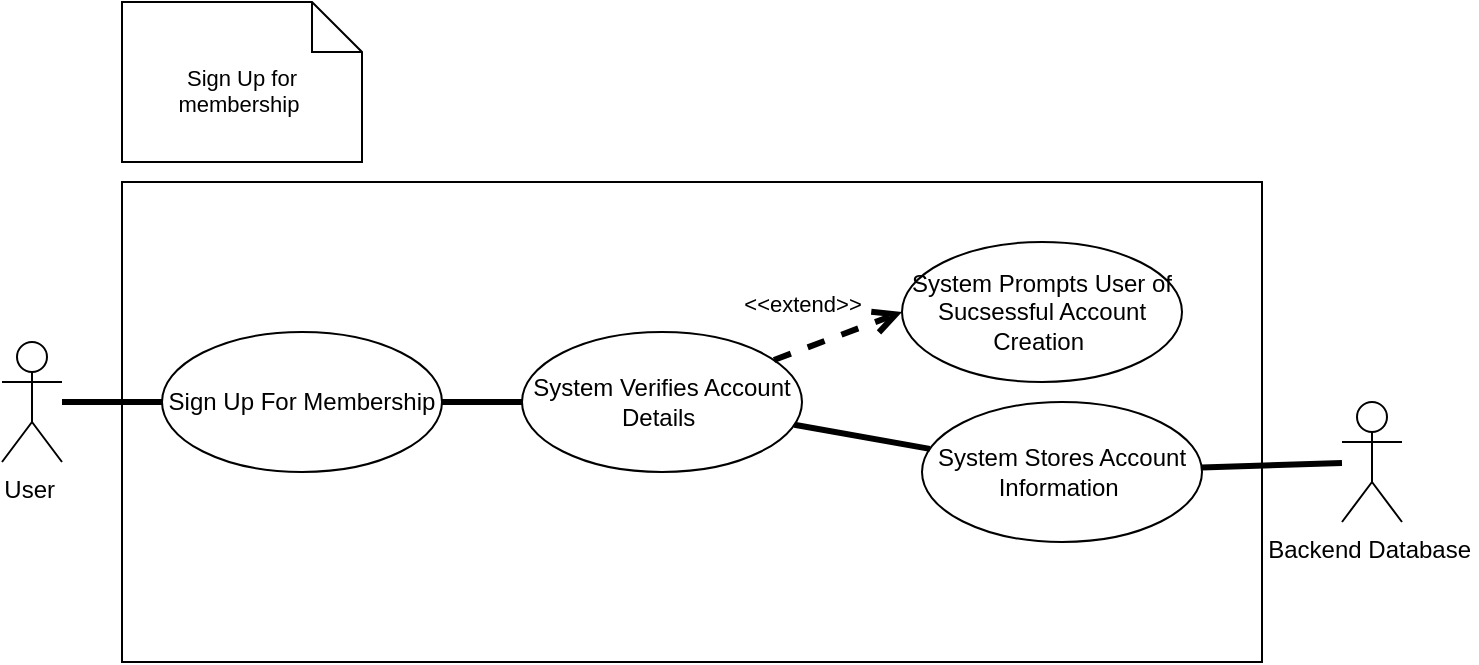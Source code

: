 <mxfile version="24.7.17" pages="13">
  <diagram id="KHcNdU5hhbmKwUSrfLFA" name="sign up UC ">
    <mxGraphModel dx="1433" dy="690" grid="1" gridSize="10" guides="1" tooltips="1" connect="1" arrows="1" fold="1" page="1" pageScale="1" pageWidth="850" pageHeight="1100" math="0" shadow="0">
      <root>
        <mxCell id="0" />
        <mxCell id="1" parent="0" />
        <mxCell id="Xh0KfEYHmcmI0ymQZEqk-1" value="" style="rounded=0;whiteSpace=wrap;html=1;fontFamily=Helvetica;fontSize=11;fontColor=default;labelBackgroundColor=none;" vertex="1" parent="1">
          <mxGeometry x="120" y="230" width="570" height="240" as="geometry" />
        </mxCell>
        <mxCell id="ioPYpOOcN4eU0sPTpNLF-1" value="User&amp;nbsp;&lt;div&gt;&lt;br&gt;&lt;/div&gt;" style="shape=umlActor;verticalLabelPosition=bottom;verticalAlign=top;html=1;outlineConnect=0;" vertex="1" parent="1">
          <mxGeometry x="60" y="310" width="30" height="60" as="geometry" />
        </mxCell>
        <mxCell id="ioPYpOOcN4eU0sPTpNLF-2" value="&lt;div&gt;Backend Database&amp;nbsp;&lt;/div&gt;" style="shape=umlActor;verticalLabelPosition=bottom;verticalAlign=top;html=1;outlineConnect=0;" vertex="1" parent="1">
          <mxGeometry x="730" y="340" width="30" height="60" as="geometry" />
        </mxCell>
        <mxCell id="ioPYpOOcN4eU0sPTpNLF-16" value="" style="edgeStyle=none;shape=connector;rounded=0;orthogonalLoop=1;jettySize=auto;html=1;strokeColor=default;strokeWidth=3;align=center;verticalAlign=bottom;fontFamily=Helvetica;fontSize=11;fontColor=default;labelBackgroundColor=none;startArrow=none;startFill=0;endArrow=none;endFill=0;endSize=8;" edge="1" parent="1" source="ioPYpOOcN4eU0sPTpNLF-3" target="ioPYpOOcN4eU0sPTpNLF-8">
          <mxGeometry relative="1" as="geometry" />
        </mxCell>
        <mxCell id="ioPYpOOcN4eU0sPTpNLF-18" value="" style="edgeStyle=none;shape=connector;rounded=0;orthogonalLoop=1;jettySize=auto;html=1;strokeColor=default;strokeWidth=3;align=center;verticalAlign=bottom;fontFamily=Helvetica;fontSize=11;fontColor=default;labelBackgroundColor=none;startArrow=none;startFill=0;endArrow=none;endFill=0;endSize=8;" edge="1" parent="1" source="ioPYpOOcN4eU0sPTpNLF-3" target="ioPYpOOcN4eU0sPTpNLF-1">
          <mxGeometry relative="1" as="geometry" />
        </mxCell>
        <mxCell id="ioPYpOOcN4eU0sPTpNLF-3" value="Sign Up For Membership" style="ellipse;whiteSpace=wrap;html=1;" vertex="1" parent="1">
          <mxGeometry x="140" y="305" width="140" height="70" as="geometry" />
        </mxCell>
        <mxCell id="ioPYpOOcN4eU0sPTpNLF-21" value="" style="edgeStyle=none;shape=connector;rounded=0;orthogonalLoop=1;jettySize=auto;html=1;strokeColor=default;strokeWidth=3;align=center;verticalAlign=bottom;fontFamily=Helvetica;fontSize=11;fontColor=default;labelBackgroundColor=none;startArrow=none;startFill=0;endArrow=none;endFill=0;endSize=8;" edge="1" parent="1" source="ioPYpOOcN4eU0sPTpNLF-5" target="ioPYpOOcN4eU0sPTpNLF-2">
          <mxGeometry relative="1" as="geometry" />
        </mxCell>
        <mxCell id="ioPYpOOcN4eU0sPTpNLF-5" value="System Stores Account Information&amp;nbsp;" style="ellipse;whiteSpace=wrap;html=1;" vertex="1" parent="1">
          <mxGeometry x="520" y="340" width="140" height="70" as="geometry" />
        </mxCell>
        <mxCell id="ioPYpOOcN4eU0sPTpNLF-17" value="" style="edgeStyle=none;shape=connector;rounded=0;orthogonalLoop=1;jettySize=auto;html=1;strokeColor=default;strokeWidth=3;align=center;verticalAlign=bottom;fontFamily=Helvetica;fontSize=11;fontColor=default;labelBackgroundColor=none;startArrow=none;startFill=0;endArrow=none;endFill=0;endSize=8;" edge="1" parent="1" source="ioPYpOOcN4eU0sPTpNLF-8" target="ioPYpOOcN4eU0sPTpNLF-5">
          <mxGeometry relative="1" as="geometry" />
        </mxCell>
        <mxCell id="ioPYpOOcN4eU0sPTpNLF-8" value="System Verifies Account Details&amp;nbsp;" style="ellipse;whiteSpace=wrap;html=1;" vertex="1" parent="1">
          <mxGeometry x="320" y="305" width="140" height="70" as="geometry" />
        </mxCell>
        <mxCell id="ioPYpOOcN4eU0sPTpNLF-19" value="System Prompts User of Sucsessful Account Creation&amp;nbsp;" style="ellipse;whiteSpace=wrap;html=1;" vertex="1" parent="1">
          <mxGeometry x="510" y="260" width="140" height="70" as="geometry" />
        </mxCell>
        <mxCell id="ioPYpOOcN4eU0sPTpNLF-23" value="&amp;lt;&amp;lt;extend&amp;gt;&amp;gt;" style="html=1;verticalAlign=bottom;labelBackgroundColor=none;endArrow=open;endFill=0;dashed=1;rounded=0;strokeColor=default;strokeWidth=3;align=center;fontFamily=Helvetica;fontSize=11;fontColor=default;endSize=8;entryX=0;entryY=0.5;entryDx=0;entryDy=0;" edge="1" parent="1" source="ioPYpOOcN4eU0sPTpNLF-8" target="ioPYpOOcN4eU0sPTpNLF-19">
          <mxGeometry x="-0.421" y="13" width="160" relative="1" as="geometry">
            <mxPoint x="410" y="190" as="sourcePoint" />
            <mxPoint x="570" y="190" as="targetPoint" />
            <mxPoint as="offset" />
          </mxGeometry>
        </mxCell>
        <mxCell id="ioPYpOOcN4eU0sPTpNLF-24" value="Sign Up for membership&amp;nbsp;" style="shape=note2;boundedLbl=1;whiteSpace=wrap;html=1;size=25;verticalAlign=top;align=center;fontFamily=Helvetica;fontSize=11;fontColor=default;labelBackgroundColor=none;" vertex="1" parent="1">
          <mxGeometry x="120" y="140" width="120" height="80" as="geometry" />
        </mxCell>
      </root>
    </mxGraphModel>
  </diagram>
  <diagram id="58nYUop1IiYyVIA7B6gJ" name="check out media  UC ">
    <mxGraphModel dx="1290" dy="621" grid="1" gridSize="10" guides="1" tooltips="1" connect="1" arrows="1" fold="1" page="1" pageScale="1" pageWidth="850" pageHeight="1100" math="0" shadow="0">
      <root>
        <mxCell id="0" />
        <mxCell id="1" parent="0" />
        <mxCell id="hzTV6NfNM5PU4wkWB_VM-2" value="" style="rounded=0;whiteSpace=wrap;html=1;fontFamily=Helvetica;fontSize=11;fontColor=default;labelBackgroundColor=none;" vertex="1" parent="1">
          <mxGeometry x="100" y="140" width="480" height="400" as="geometry" />
        </mxCell>
        <mxCell id="hzTV6NfNM5PU4wkWB_VM-3" value="" style="edgeStyle=none;shape=connector;rounded=0;orthogonalLoop=1;jettySize=auto;html=1;strokeColor=default;strokeWidth=3;align=center;verticalAlign=bottom;fontFamily=Helvetica;fontSize=11;fontColor=default;labelBackgroundColor=none;startArrow=none;startFill=0;endArrow=none;endFill=0;endSize=8;" edge="1" parent="1" source="E4xETqq9O236QGYNgDPt-1" target="EE8xmhr0xVJolNonWaJU-1">
          <mxGeometry relative="1" as="geometry" />
        </mxCell>
        <mxCell id="E4xETqq9O236QGYNgDPt-1" value="User&amp;nbsp;" style="shape=umlActor;verticalLabelPosition=bottom;verticalAlign=top;html=1;outlineConnect=0;fontFamily=Helvetica;fontSize=11;fontColor=default;labelBackgroundColor=none;" vertex="1" parent="1">
          <mxGeometry x="40" y="275" width="30" height="60" as="geometry" />
        </mxCell>
        <mxCell id="-1JsMiRYjEKP9Wfqknjd-1" value="Library Inventory MS" style="shape=umlActor;verticalLabelPosition=bottom;verticalAlign=top;html=1;outlineConnect=0;fontFamily=Helvetica;fontSize=11;fontColor=default;labelBackgroundColor=none;" vertex="1" parent="1">
          <mxGeometry x="610" y="290" width="30" height="60" as="geometry" />
        </mxCell>
        <mxCell id="-1JsMiRYjEKP9Wfqknjd-2" value="Library Account MS" style="shape=umlActor;verticalLabelPosition=bottom;verticalAlign=top;html=1;outlineConnect=0;fontFamily=Helvetica;fontSize=11;fontColor=default;labelBackgroundColor=none;" vertex="1" parent="1">
          <mxGeometry x="620" y="410" width="30" height="60" as="geometry" />
        </mxCell>
        <mxCell id="EE8xmhr0xVJolNonWaJU-1" value="Check Out Media&amp;nbsp;" style="ellipse;whiteSpace=wrap;html=1;" vertex="1" parent="1">
          <mxGeometry x="130" y="270" width="140" height="70" as="geometry" />
        </mxCell>
        <mxCell id="EE8xmhr0xVJolNonWaJU-3" value="Verify Account Status&amp;nbsp;" style="ellipse;whiteSpace=wrap;html=1;" vertex="1" parent="1">
          <mxGeometry x="280" y="390" width="140" height="70" as="geometry" />
        </mxCell>
        <mxCell id="EE8xmhr0xVJolNonWaJU-4" value="Check Items Status&amp;nbsp;" style="ellipse;whiteSpace=wrap;html=1;" vertex="1" parent="1">
          <mxGeometry x="300" y="210" width="140" height="70" as="geometry" />
        </mxCell>
        <mxCell id="EE8xmhr0xVJolNonWaJU-5" value="Mark item as Checked out in System" style="ellipse;whiteSpace=wrap;html=1;" vertex="1" parent="1">
          <mxGeometry x="330" y="310" width="140" height="70" as="geometry" />
        </mxCell>
        <mxCell id="EE8xmhr0xVJolNonWaJU-6" value="Assign Due Date to Item and Notify User" style="ellipse;whiteSpace=wrap;html=1;" vertex="1" parent="1">
          <mxGeometry x="410" y="460" width="140" height="70" as="geometry" />
        </mxCell>
        <mxCell id="ODWsMZMM73L3gyxmw_Ao-1" value="&amp;lt;&amp;lt;include&amp;gt;&amp;gt;" style="html=1;verticalAlign=bottom;labelBackgroundColor=none;endArrow=open;endFill=0;dashed=1;rounded=0;strokeColor=default;strokeWidth=3;align=center;fontFamily=Helvetica;fontSize=11;fontColor=default;endSize=8;entryX=0;entryY=0.5;entryDx=0;entryDy=0;" edge="1" parent="1" target="EE8xmhr0xVJolNonWaJU-3">
          <mxGeometry x="-0.129" y="-34" width="160" relative="1" as="geometry">
            <mxPoint x="270" y="300" as="sourcePoint" />
            <mxPoint x="430" y="300" as="targetPoint" />
            <mxPoint as="offset" />
          </mxGeometry>
        </mxCell>
        <mxCell id="ODWsMZMM73L3gyxmw_Ao-2" value="&amp;lt;&amp;lt;include&amp;gt;&amp;gt;" style="html=1;verticalAlign=bottom;labelBackgroundColor=none;endArrow=open;endFill=0;dashed=1;rounded=0;strokeColor=default;strokeWidth=3;align=center;fontFamily=Helvetica;fontSize=11;fontColor=default;endSize=8;entryX=-0.026;entryY=0.663;entryDx=0;entryDy=0;exitX=1;exitY=0.5;exitDx=0;exitDy=0;entryPerimeter=0;" edge="1" parent="1" source="EE8xmhr0xVJolNonWaJU-1" target="EE8xmhr0xVJolNonWaJU-4">
          <mxGeometry x="-0.059" y="25" width="160" relative="1" as="geometry">
            <mxPoint x="280" y="310" as="sourcePoint" />
            <mxPoint x="310" y="455" as="targetPoint" />
            <mxPoint as="offset" />
          </mxGeometry>
        </mxCell>
        <mxCell id="ODWsMZMM73L3gyxmw_Ao-3" value="&amp;lt;&amp;lt;extend&amp;gt;&amp;gt;" style="html=1;verticalAlign=bottom;labelBackgroundColor=none;endArrow=open;endFill=0;dashed=1;rounded=0;strokeColor=default;strokeWidth=3;align=center;fontFamily=Helvetica;fontSize=11;fontColor=default;endSize=8;exitX=0.5;exitY=1;exitDx=0;exitDy=0;entryX=0;entryY=0.5;entryDx=0;entryDy=0;" edge="1" parent="1" source="EE8xmhr0xVJolNonWaJU-3" target="EE8xmhr0xVJolNonWaJU-6">
          <mxGeometry x="0.343" y="7" width="160" relative="1" as="geometry">
            <mxPoint x="170" y="540" as="sourcePoint" />
            <mxPoint x="330" y="540" as="targetPoint" />
            <mxPoint y="-1" as="offset" />
          </mxGeometry>
        </mxCell>
        <mxCell id="ODWsMZMM73L3gyxmw_Ao-4" value="" style="endArrow=none;html=1;rounded=0;strokeColor=default;strokeWidth=3;align=center;verticalAlign=bottom;fontFamily=Helvetica;fontSize=11;fontColor=default;labelBackgroundColor=none;endSize=8;" edge="1" parent="1" target="-1JsMiRYjEKP9Wfqknjd-2">
          <mxGeometry width="50" height="50" relative="1" as="geometry">
            <mxPoint x="540" y="480" as="sourcePoint" />
            <mxPoint x="580" y="480" as="targetPoint" />
          </mxGeometry>
        </mxCell>
        <mxCell id="ODWsMZMM73L3gyxmw_Ao-5" value="" style="endArrow=none;html=1;rounded=0;strokeColor=default;strokeWidth=3;align=center;verticalAlign=bottom;fontFamily=Helvetica;fontSize=11;fontColor=default;labelBackgroundColor=none;endSize=8;entryX=-0.017;entryY=0.394;entryDx=0;entryDy=0;entryPerimeter=0;" edge="1" parent="1" target="EE8xmhr0xVJolNonWaJU-5">
          <mxGeometry width="50" height="50" relative="1" as="geometry">
            <mxPoint x="270" y="309" as="sourcePoint" />
            <mxPoint x="310" y="309" as="targetPoint" />
          </mxGeometry>
        </mxCell>
        <mxCell id="ODWsMZMM73L3gyxmw_Ao-7" value="" style="endArrow=none;html=1;rounded=0;strokeColor=default;strokeWidth=3;align=center;verticalAlign=bottom;fontFamily=Helvetica;fontSize=11;fontColor=default;labelBackgroundColor=none;endSize=8;" edge="1" parent="1" target="-1JsMiRYjEKP9Wfqknjd-1">
          <mxGeometry width="50" height="50" relative="1" as="geometry">
            <mxPoint x="470" y="344.5" as="sourcePoint" />
            <mxPoint x="510" y="344.5" as="targetPoint" />
          </mxGeometry>
        </mxCell>
        <mxCell id="ODWsMZMM73L3gyxmw_Ao-8" value="" style="endArrow=none;html=1;rounded=0;strokeColor=default;strokeWidth=3;align=center;verticalAlign=bottom;fontFamily=Helvetica;fontSize=11;fontColor=default;labelBackgroundColor=none;endSize=8;exitX=0.997;exitY=0.737;exitDx=0;exitDy=0;exitPerimeter=0;entryX=0;entryY=0.333;entryDx=0;entryDy=0;entryPerimeter=0;" edge="1" parent="1" source="EE8xmhr0xVJolNonWaJU-4" target="-1JsMiRYjEKP9Wfqknjd-1">
          <mxGeometry width="50" height="50" relative="1" as="geometry">
            <mxPoint x="460" y="237.5" as="sourcePoint" />
            <mxPoint x="620" y="280" as="targetPoint" />
          </mxGeometry>
        </mxCell>
        <mxCell id="ODWsMZMM73L3gyxmw_Ao-11" value="" style="edgeStyle=none;html=1;endSize=12;endArrow=block;endFill=0;rounded=0;strokeColor=default;strokeWidth=3;align=center;verticalAlign=bottom;fontFamily=Helvetica;fontSize=11;fontColor=default;labelBackgroundColor=none;exitX=0.331;exitY=-0.017;exitDx=0;exitDy=0;exitPerimeter=0;entryX=0.446;entryY=1.017;entryDx=0;entryDy=0;entryPerimeter=0;" edge="1" parent="1" source="EE8xmhr0xVJolNonWaJU-1" target="ODWsMZMM73L3gyxmw_Ao-14">
          <mxGeometry width="160" relative="1" as="geometry">
            <mxPoint x="160" y="240" as="sourcePoint" />
            <mxPoint x="176" y="210" as="targetPoint" />
          </mxGeometry>
        </mxCell>
        <mxCell id="ODWsMZMM73L3gyxmw_Ao-12" value="" style="edgeStyle=none;html=1;endSize=12;endArrow=block;endFill=0;rounded=0;strokeColor=default;strokeWidth=3;align=center;verticalAlign=bottom;fontFamily=Helvetica;fontSize=11;fontColor=default;labelBackgroundColor=none;" edge="1" parent="1" source="ODWsMZMM73L3gyxmw_Ao-13">
          <mxGeometry width="160" relative="1" as="geometry">
            <mxPoint x="180" y="340" as="sourcePoint" />
            <mxPoint x="180" y="400" as="targetPoint" />
          </mxGeometry>
        </mxCell>
        <mxCell id="ODWsMZMM73L3gyxmw_Ao-14" value="Check Out Digital Media&amp;nbsp;" style="ellipse;whiteSpace=wrap;html=1;" vertex="1" parent="1">
          <mxGeometry x="110" y="160" width="140" height="70" as="geometry" />
        </mxCell>
        <mxCell id="LZJFYRz5HHPZ6x7-f9U8-1" value="Check Out Media&amp;nbsp;" style="shape=note2;boundedLbl=1;whiteSpace=wrap;html=1;size=25;verticalAlign=top;align=center;fontFamily=Helvetica;fontSize=11;fontColor=default;labelBackgroundColor=none;" vertex="1" parent="1">
          <mxGeometry x="100" y="70" width="120" height="60" as="geometry" />
        </mxCell>
        <mxCell id="hzTV6NfNM5PU4wkWB_VM-1" value="" style="edgeStyle=none;html=1;endSize=12;endArrow=block;endFill=0;rounded=0;strokeColor=default;strokeWidth=3;align=center;verticalAlign=bottom;fontFamily=Helvetica;fontSize=11;fontColor=default;labelBackgroundColor=none;entryX=0.414;entryY=-0.023;entryDx=0;entryDy=0;entryPerimeter=0;" edge="1" parent="1" target="ODWsMZMM73L3gyxmw_Ao-13">
          <mxGeometry width="160" relative="1" as="geometry">
            <mxPoint x="180" y="340" as="sourcePoint" />
            <mxPoint x="180" y="400" as="targetPoint" />
          </mxGeometry>
        </mxCell>
        <mxCell id="ODWsMZMM73L3gyxmw_Ao-13" value="Check Out Paperback Media&amp;nbsp;" style="ellipse;whiteSpace=wrap;html=1;" vertex="1" parent="1">
          <mxGeometry x="120" y="380" width="140" height="70" as="geometry" />
        </mxCell>
      </root>
    </mxGraphModel>
  </diagram>
  <diagram id="v746OpkIGsZJCK_gO_1Z" name="reserve media UC">
    <mxGraphModel dx="1290" dy="621" grid="1" gridSize="10" guides="1" tooltips="1" connect="1" arrows="1" fold="1" page="1" pageScale="1" pageWidth="850" pageHeight="1100" math="0" shadow="0">
      <root>
        <mxCell id="0" />
        <mxCell id="1" parent="0" />
        <mxCell id="qcQuGFKoWhP6W9nzYPcA-1" value="" style="rounded=0;whiteSpace=wrap;html=1;fontFamily=Helvetica;fontSize=11;fontColor=default;labelBackgroundColor=none;" vertex="1" parent="1">
          <mxGeometry x="120" y="200" width="520" height="340" as="geometry" />
        </mxCell>
        <mxCell id="RZfgIFFY-wNeQ_OUkb0y-1" value="User&amp;nbsp;&lt;div&gt;&lt;br&gt;&lt;/div&gt;" style="shape=umlActor;verticalLabelPosition=bottom;verticalAlign=top;html=1;outlineConnect=0;fontFamily=Helvetica;fontSize=11;fontColor=default;labelBackgroundColor=none;" vertex="1" parent="1">
          <mxGeometry x="80" y="290" width="30" height="60" as="geometry" />
        </mxCell>
        <mxCell id="vFTbee53Z8UVuy-i8Eek-1" value="Library Notification System&amp;nbsp;&lt;div&gt;&lt;br&gt;&lt;/div&gt;" style="shape=umlActor;verticalLabelPosition=bottom;verticalAlign=top;html=1;outlineConnect=0;fontFamily=Helvetica;fontSize=11;fontColor=default;labelBackgroundColor=none;" vertex="1" parent="1">
          <mxGeometry x="710" y="400" width="30" height="60" as="geometry" />
        </mxCell>
        <mxCell id="vFTbee53Z8UVuy-i8Eek-2" value="Library Inventory MS" style="shape=umlActor;verticalLabelPosition=bottom;verticalAlign=top;html=1;outlineConnect=0;fontFamily=Helvetica;fontSize=11;fontColor=default;labelBackgroundColor=none;" vertex="1" parent="1">
          <mxGeometry x="680" y="265" width="30" height="60" as="geometry" />
        </mxCell>
        <mxCell id="RgtVrzugtrf32iLTcOjr-2" value="Reserve Media&amp;nbsp;&lt;div&gt;&lt;br&gt;&lt;/div&gt;" style="ellipse;whiteSpace=wrap;html=1;fontFamily=Helvetica;fontSize=11;fontColor=default;labelBackgroundColor=none;" vertex="1" parent="1">
          <mxGeometry x="140" y="290" width="140" height="70" as="geometry" />
        </mxCell>
        <mxCell id="XWdfHLB7_FFWeV1UYGlh-1" value="" style="endArrow=none;html=1;rounded=0;strokeColor=default;strokeWidth=3;align=center;verticalAlign=bottom;fontFamily=Helvetica;fontSize=11;fontColor=default;labelBackgroundColor=none;endSize=8;entryX=0;entryY=0.5;entryDx=0;entryDy=0;" edge="1" parent="1">
          <mxGeometry width="50" height="50" relative="1" as="geometry">
            <mxPoint x="100" y="324.5" as="sourcePoint" />
            <mxPoint x="140" y="324.5" as="targetPoint" />
          </mxGeometry>
        </mxCell>
        <mxCell id="XWdfHLB7_FFWeV1UYGlh-2" value="&lt;div&gt;Check Item Availibility&amp;nbsp;&lt;/div&gt;" style="ellipse;whiteSpace=wrap;html=1;fontFamily=Helvetica;fontSize=11;fontColor=default;labelBackgroundColor=none;" vertex="1" parent="1">
          <mxGeometry x="270" y="230" width="140" height="70" as="geometry" />
        </mxCell>
        <mxCell id="8FRGgJq5liBmteU_wbb7-13" value="" style="edgeStyle=none;shape=connector;rounded=0;orthogonalLoop=1;jettySize=auto;html=1;strokeColor=default;strokeWidth=3;align=center;verticalAlign=bottom;fontFamily=Helvetica;fontSize=11;fontColor=default;labelBackgroundColor=none;startArrow=none;startFill=0;endArrow=none;endFill=0;endSize=8;" edge="1" parent="1" source="XWdfHLB7_FFWeV1UYGlh-3" target="vFTbee53Z8UVuy-i8Eek-2">
          <mxGeometry relative="1" as="geometry" />
        </mxCell>
        <mxCell id="XWdfHLB7_FFWeV1UYGlh-3" value="Record Reservation into DB&lt;div&gt;&lt;br&gt;&lt;/div&gt;" style="ellipse;whiteSpace=wrap;html=1;fontFamily=Helvetica;fontSize=11;fontColor=default;labelBackgroundColor=none;" vertex="1" parent="1">
          <mxGeometry x="420" y="260" width="140" height="70" as="geometry" />
        </mxCell>
        <mxCell id="XWdfHLB7_FFWeV1UYGlh-4" value="&lt;div&gt;Confirm/Notify Reservation to user of sucsess.&amp;nbsp;&lt;/div&gt;" style="ellipse;whiteSpace=wrap;html=1;fontFamily=Helvetica;fontSize=11;fontColor=default;labelBackgroundColor=none;" vertex="1" parent="1">
          <mxGeometry x="260" y="360" width="140" height="70" as="geometry" />
        </mxCell>
        <mxCell id="T6Lf9i02wIgk03HHRrkj-1" value="&lt;div&gt;Prompt User of OverDue Fines/ Resolve Issue&lt;/div&gt;" style="ellipse;whiteSpace=wrap;html=1;fontFamily=Helvetica;fontSize=11;fontColor=default;labelBackgroundColor=none;" vertex="1" parent="1">
          <mxGeometry x="430" y="460" width="140" height="70" as="geometry" />
        </mxCell>
        <mxCell id="8FRGgJq5liBmteU_wbb7-1" value="&amp;lt;&amp;lt;extend&amp;gt;&amp;gt;" style="html=1;verticalAlign=bottom;labelBackgroundColor=none;endArrow=open;endFill=0;dashed=1;rounded=0;strokeColor=default;strokeWidth=3;align=center;fontFamily=Helvetica;fontSize=11;fontColor=default;endSize=8;exitX=0.5;exitY=1;exitDx=0;exitDy=0;entryX=0;entryY=0.5;entryDx=0;entryDy=0;" edge="1" parent="1" source="XWdfHLB7_FFWeV1UYGlh-4" target="T6Lf9i02wIgk03HHRrkj-1">
          <mxGeometry x="0.343" y="7" width="160" relative="1" as="geometry">
            <mxPoint x="415" y="500" as="sourcePoint" />
            <mxPoint x="470" y="525" as="targetPoint" />
            <mxPoint y="-1" as="offset" />
          </mxGeometry>
        </mxCell>
        <mxCell id="8FRGgJq5liBmteU_wbb7-2" value="Notify User of Backend Internal Error" style="ellipse;whiteSpace=wrap;html=1;fontFamily=Helvetica;fontSize=11;fontColor=default;labelBackgroundColor=none;" vertex="1" parent="1">
          <mxGeometry x="480" y="370" width="140" height="70" as="geometry" />
        </mxCell>
        <mxCell id="8FRGgJq5liBmteU_wbb7-3" value="&amp;lt;&amp;lt;extend&amp;gt;&amp;gt;" style="html=1;verticalAlign=bottom;labelBackgroundColor=none;endArrow=open;endFill=0;dashed=1;rounded=0;strokeColor=default;strokeWidth=3;align=center;fontFamily=Helvetica;fontSize=11;fontColor=default;endSize=8;entryX=0.029;entryY=0.76;entryDx=0;entryDy=0;entryPerimeter=0;" edge="1" parent="1" source="XWdfHLB7_FFWeV1UYGlh-4" target="8FRGgJq5liBmteU_wbb7-2">
          <mxGeometry x="-0.306" y="17" width="160" relative="1" as="geometry">
            <mxPoint x="280" y="465" as="sourcePoint" />
            <mxPoint x="335" y="500" as="targetPoint" />
            <mxPoint as="offset" />
          </mxGeometry>
        </mxCell>
        <mxCell id="8FRGgJq5liBmteU_wbb7-5" value="" style="endArrow=none;html=1;rounded=0;strokeColor=default;strokeWidth=3;align=center;verticalAlign=bottom;fontFamily=Helvetica;fontSize=11;fontColor=default;labelBackgroundColor=none;endSize=8;exitX=1;exitY=0.5;exitDx=0;exitDy=0;" edge="1" parent="1" source="T6Lf9i02wIgk03HHRrkj-1">
          <mxGeometry width="50" height="50" relative="1" as="geometry">
            <mxPoint x="620" y="534.5" as="sourcePoint" />
            <mxPoint x="710" y="430" as="targetPoint" />
          </mxGeometry>
        </mxCell>
        <mxCell id="8FRGgJq5liBmteU_wbb7-6" value="" style="endArrow=none;html=1;rounded=0;strokeColor=default;strokeWidth=3;align=center;verticalAlign=bottom;fontFamily=Helvetica;fontSize=11;fontColor=default;labelBackgroundColor=none;endSize=8;exitX=1;exitY=0.5;exitDx=0;exitDy=0;" edge="1" parent="1" target="vFTbee53Z8UVuy-i8Eek-1">
          <mxGeometry width="50" height="50" relative="1" as="geometry">
            <mxPoint x="610" y="405" as="sourcePoint" />
            <mxPoint x="670" y="320" as="targetPoint" />
          </mxGeometry>
        </mxCell>
        <mxCell id="8FRGgJq5liBmteU_wbb7-7" value="" style="endArrow=none;html=1;rounded=0;strokeColor=default;strokeWidth=3;align=center;verticalAlign=bottom;fontFamily=Helvetica;fontSize=11;fontColor=default;labelBackgroundColor=none;endSize=8;entryX=0;entryY=0.5;entryDx=0;entryDy=0;exitX=0.734;exitY=0.954;exitDx=0;exitDy=0;exitPerimeter=0;" edge="1" parent="1" source="RgtVrzugtrf32iLTcOjr-2" target="XWdfHLB7_FFWeV1UYGlh-4">
          <mxGeometry width="50" height="50" relative="1" as="geometry">
            <mxPoint x="260" y="420" as="sourcePoint" />
            <mxPoint x="300" y="420" as="targetPoint" />
          </mxGeometry>
        </mxCell>
        <mxCell id="8FRGgJq5liBmteU_wbb7-8" value="" style="endArrow=none;html=1;rounded=0;strokeColor=default;strokeWidth=3;align=center;verticalAlign=bottom;fontFamily=Helvetica;fontSize=11;fontColor=default;labelBackgroundColor=none;endSize=8;entryX=0.04;entryY=0.811;entryDx=0;entryDy=0;entryPerimeter=0;" edge="1" parent="1" source="RgtVrzugtrf32iLTcOjr-2" target="XWdfHLB7_FFWeV1UYGlh-2">
          <mxGeometry width="50" height="50" relative="1" as="geometry">
            <mxPoint x="230" y="190" as="sourcePoint" />
            <mxPoint x="297" y="268" as="targetPoint" />
          </mxGeometry>
        </mxCell>
        <mxCell id="8FRGgJq5liBmteU_wbb7-11" value="" style="endArrow=none;html=1;rounded=0;strokeColor=default;strokeWidth=3;align=center;verticalAlign=bottom;fontFamily=Helvetica;fontSize=11;fontColor=default;labelBackgroundColor=none;endSize=8;entryX=0.994;entryY=0.674;entryDx=0;entryDy=0;entryPerimeter=0;" edge="1" parent="1" source="XWdfHLB7_FFWeV1UYGlh-3" target="XWdfHLB7_FFWeV1UYGlh-2">
          <mxGeometry width="50" height="50" relative="1" as="geometry">
            <mxPoint x="365" y="337" as="sourcePoint" />
            <mxPoint x="460" y="240" as="targetPoint" />
          </mxGeometry>
        </mxCell>
        <mxCell id="8FRGgJq5liBmteU_wbb7-14" value="Reserve Media&amp;nbsp;" style="shape=note2;boundedLbl=1;whiteSpace=wrap;html=1;size=25;verticalAlign=top;align=center;fontFamily=Helvetica;fontSize=11;fontColor=default;labelBackgroundColor=none;" vertex="1" parent="1">
          <mxGeometry x="150" y="130" width="120" height="60" as="geometry" />
        </mxCell>
      </root>
    </mxGraphModel>
  </diagram>
  <diagram id="j1VsD9glsDT1gJY505fo" name="Pay Fines UC">
    <mxGraphModel dx="1290" dy="621" grid="1" gridSize="10" guides="1" tooltips="1" connect="1" arrows="1" fold="1" page="1" pageScale="1" pageWidth="850" pageHeight="1100" math="0" shadow="0">
      <root>
        <mxCell id="0" />
        <mxCell id="1" parent="0" />
        <mxCell id="lTxYoMNWHg1iqFX7Ktbe-2" value="" style="rounded=0;whiteSpace=wrap;html=1;fontFamily=Helvetica;fontSize=11;fontColor=default;labelBackgroundColor=none;" vertex="1" parent="1">
          <mxGeometry x="90" y="150" width="620" height="340" as="geometry" />
        </mxCell>
        <mxCell id="ps2-47y2RLVDWLR1Tz0R-1" value="User" style="shape=umlActor;verticalLabelPosition=bottom;verticalAlign=top;html=1;fontFamily=Helvetica;fontSize=11;fontColor=default;labelBackgroundColor=none;" vertex="1" parent="1">
          <mxGeometry x="30" y="285" width="30" height="60" as="geometry" />
        </mxCell>
        <mxCell id="lTxYoMNWHg1iqFX7Ktbe-1" value="" style="edgeStyle=none;shape=connector;rounded=0;orthogonalLoop=1;jettySize=auto;html=1;strokeColor=default;strokeWidth=3;align=center;verticalAlign=bottom;fontFamily=Helvetica;fontSize=11;fontColor=default;labelBackgroundColor=none;startArrow=none;startFill=0;endArrow=none;endFill=0;endSize=8;" edge="1" parent="1" source="ps2-47y2RLVDWLR1Tz0R-2" target="QDXRfjPMxeBYnl9L-VC2-4">
          <mxGeometry relative="1" as="geometry" />
        </mxCell>
        <mxCell id="ps2-47y2RLVDWLR1Tz0R-2" value="Payment Processor (Paypal)" style="shape=umlActor;verticalLabelPosition=bottom;verticalAlign=top;html=1;fontFamily=Helvetica;fontSize=11;fontColor=default;labelBackgroundColor=none;" vertex="1" parent="1">
          <mxGeometry x="770" y="170" width="30" height="60" as="geometry" />
        </mxCell>
        <mxCell id="QDXRfjPMxeBYnl9L-VC2-1" value="Library Account MS" style="shape=umlActor;verticalLabelPosition=bottom;verticalAlign=top;html=1;outlineConnect=0;fontFamily=Helvetica;fontSize=11;fontColor=default;labelBackgroundColor=none;" vertex="1" parent="1">
          <mxGeometry x="750" y="410" width="30" height="60" as="geometry" />
        </mxCell>
        <mxCell id="AjLzKhlOD2berXmg8r5Y-2" value="" style="edgeStyle=none;shape=connector;rounded=0;orthogonalLoop=1;jettySize=auto;html=1;strokeColor=default;strokeWidth=3;align=center;verticalAlign=bottom;fontFamily=Helvetica;fontSize=11;fontColor=default;labelBackgroundColor=none;startArrow=none;startFill=0;endArrow=none;endFill=0;endSize=8;entryX=0;entryY=0.5;entryDx=0;entryDy=0;" edge="1" parent="1" source="QDXRfjPMxeBYnl9L-VC2-2" target="QDXRfjPMxeBYnl9L-VC2-3">
          <mxGeometry relative="1" as="geometry" />
        </mxCell>
        <mxCell id="QDXRfjPMxeBYnl9L-VC2-2" value="User Selects Pay Fine" style="ellipse;whiteSpace=wrap;html=1;fontFamily=Helvetica;fontSize=11;fontColor=default;labelBackgroundColor=none;" vertex="1" parent="1">
          <mxGeometry x="120" y="290" width="140" height="70" as="geometry" />
        </mxCell>
        <mxCell id="QDXRfjPMxeBYnl9L-VC2-3" value="Check Outstadning Fine Balance&amp;nbsp;" style="ellipse;whiteSpace=wrap;html=1;fontFamily=Helvetica;fontSize=11;fontColor=default;labelBackgroundColor=none;" vertex="1" parent="1">
          <mxGeometry x="280" y="280" width="140" height="70" as="geometry" />
        </mxCell>
        <mxCell id="QDXRfjPMxeBYnl9L-VC2-4" value="Confirm Payment" style="ellipse;whiteSpace=wrap;html=1;fontFamily=Helvetica;fontSize=11;fontColor=default;labelBackgroundColor=none;" vertex="1" parent="1">
          <mxGeometry x="500" y="170" width="140" height="70" as="geometry" />
        </mxCell>
        <mxCell id="QDXRfjPMxeBYnl9L-VC2-5" value="User Selects Payment Method" style="ellipse;whiteSpace=wrap;html=1;fontFamily=Helvetica;fontSize=11;fontColor=default;labelBackgroundColor=none;" vertex="1" parent="1">
          <mxGeometry x="460" y="280" width="140" height="70" as="geometry" />
        </mxCell>
        <mxCell id="QDXRfjPMxeBYnl9L-VC2-6" value="Prompt User Of Error In Payment Process" style="ellipse;whiteSpace=wrap;html=1;fontFamily=Helvetica;fontSize=11;fontColor=default;labelBackgroundColor=none;" vertex="1" parent="1">
          <mxGeometry x="390" y="410" width="140" height="70" as="geometry" />
        </mxCell>
        <mxCell id="QDXRfjPMxeBYnl9L-VC2-7" value="Update Account Balance&amp;nbsp;&amp;nbsp;" style="ellipse;whiteSpace=wrap;html=1;fontFamily=Helvetica;fontSize=11;fontColor=default;labelBackgroundColor=none;" vertex="1" parent="1">
          <mxGeometry x="560" y="390" width="140" height="70" as="geometry" />
        </mxCell>
        <mxCell id="AjLzKhlOD2berXmg8r5Y-1" value="" style="endArrow=none;html=1;rounded=0;strokeColor=default;strokeWidth=3;align=center;verticalAlign=bottom;fontFamily=Helvetica;fontSize=11;fontColor=default;labelBackgroundColor=none;endSize=8;entryX=0;entryY=0.5;entryDx=0;entryDy=0;exitX=0.827;exitY=0.713;exitDx=0;exitDy=0;exitPerimeter=0;" edge="1" parent="1" source="ps2-47y2RLVDWLR1Tz0R-1" target="QDXRfjPMxeBYnl9L-VC2-2">
          <mxGeometry width="50" height="50" relative="1" as="geometry">
            <mxPoint x="100" y="324.5" as="sourcePoint" />
            <mxPoint x="140" y="324.5" as="targetPoint" />
          </mxGeometry>
        </mxCell>
        <mxCell id="TyTKtcxcHzDDMN25J8KM-1" value="&amp;lt;&amp;lt;extend&amp;gt;&amp;gt;" style="html=1;verticalAlign=bottom;labelBackgroundColor=none;endArrow=open;endFill=0;dashed=1;rounded=0;strokeColor=default;strokeWidth=3;align=center;fontFamily=Helvetica;fontSize=11;fontColor=default;endSize=8;entryX=0.677;entryY=-0.011;entryDx=0;entryDy=0;entryPerimeter=0;exitX=0.26;exitY=1.017;exitDx=0;exitDy=0;exitPerimeter=0;" edge="1" parent="1" source="QDXRfjPMxeBYnl9L-VC2-5" target="QDXRfjPMxeBYnl9L-VC2-6">
          <mxGeometry x="0.196" y="-30" width="160" relative="1" as="geometry">
            <mxPoint x="370" y="416" as="sourcePoint" />
            <mxPoint x="435" y="410" as="targetPoint" />
            <mxPoint as="offset" />
          </mxGeometry>
        </mxCell>
        <mxCell id="TyTKtcxcHzDDMN25J8KM-2" value="" style="edgeStyle=none;shape=connector;rounded=0;orthogonalLoop=1;jettySize=auto;html=1;strokeColor=default;strokeWidth=3;align=center;verticalAlign=bottom;fontFamily=Helvetica;fontSize=11;fontColor=default;labelBackgroundColor=none;startArrow=none;startFill=0;endArrow=none;endFill=0;endSize=8;exitX=0.986;exitY=0.629;exitDx=0;exitDy=0;exitPerimeter=0;entryX=0;entryY=0.5;entryDx=0;entryDy=0;" edge="1" parent="1" source="QDXRfjPMxeBYnl9L-VC2-3" target="QDXRfjPMxeBYnl9L-VC2-5">
          <mxGeometry relative="1" as="geometry">
            <mxPoint x="410" y="266" as="sourcePoint" />
            <mxPoint x="440" y="244" as="targetPoint" />
          </mxGeometry>
        </mxCell>
        <mxCell id="TyTKtcxcHzDDMN25J8KM-4" value="" style="edgeStyle=none;shape=connector;rounded=0;orthogonalLoop=1;jettySize=auto;html=1;strokeColor=default;strokeWidth=3;align=center;verticalAlign=bottom;fontFamily=Helvetica;fontSize=11;fontColor=default;labelBackgroundColor=none;startArrow=none;startFill=0;endArrow=none;endFill=0;endSize=8;exitX=0.5;exitY=1;exitDx=0;exitDy=0;entryX=0.3;entryY=-0.029;entryDx=0;entryDy=0;entryPerimeter=0;" edge="1" parent="1" source="QDXRfjPMxeBYnl9L-VC2-5" target="QDXRfjPMxeBYnl9L-VC2-7">
          <mxGeometry relative="1" as="geometry">
            <mxPoint x="640" y="370" as="sourcePoint" />
            <mxPoint x="662" y="371" as="targetPoint" />
          </mxGeometry>
        </mxCell>
        <mxCell id="TyTKtcxcHzDDMN25J8KM-5" value="" style="edgeStyle=none;shape=connector;rounded=0;orthogonalLoop=1;jettySize=auto;html=1;strokeColor=default;strokeWidth=3;align=center;verticalAlign=bottom;fontFamily=Helvetica;fontSize=11;fontColor=default;labelBackgroundColor=none;startArrow=none;startFill=0;endArrow=none;endFill=0;endSize=8;exitX=0.5;exitY=1;exitDx=0;exitDy=0;entryX=0.557;entryY=-0.029;entryDx=0;entryDy=0;entryPerimeter=0;" edge="1" parent="1" source="QDXRfjPMxeBYnl9L-VC2-4" target="QDXRfjPMxeBYnl9L-VC2-5">
          <mxGeometry relative="1" as="geometry">
            <mxPoint x="640" y="269" as="sourcePoint" />
            <mxPoint x="654" y="300" as="targetPoint" />
          </mxGeometry>
        </mxCell>
        <mxCell id="TyTKtcxcHzDDMN25J8KM-6" value="" style="edgeStyle=none;shape=connector;rounded=0;orthogonalLoop=1;jettySize=auto;html=1;strokeColor=default;strokeWidth=3;align=center;verticalAlign=bottom;fontFamily=Helvetica;fontSize=11;fontColor=default;labelBackgroundColor=none;startArrow=none;startFill=0;endArrow=none;endFill=0;endSize=8;exitX=0.5;exitY=1;exitDx=0;exitDy=0;entryX=0.5;entryY=0.5;entryDx=0;entryDy=0;entryPerimeter=0;" edge="1" parent="1" target="QDXRfjPMxeBYnl9L-VC2-1">
          <mxGeometry relative="1" as="geometry">
            <mxPoint x="690" y="440" as="sourcePoint" />
            <mxPoint x="750" y="470" as="targetPoint" />
          </mxGeometry>
        </mxCell>
        <mxCell id="TyTKtcxcHzDDMN25J8KM-8" value="Pay Fines&lt;div&gt;&lt;br&gt;&lt;/div&gt;" style="shape=note2;boundedLbl=1;whiteSpace=wrap;html=1;size=25;verticalAlign=top;align=center;fontFamily=Helvetica;fontSize=11;fontColor=default;labelBackgroundColor=none;" vertex="1" parent="1">
          <mxGeometry x="110" y="80" width="120" height="60" as="geometry" />
        </mxCell>
      </root>
    </mxGraphModel>
  </diagram>
  <diagram id="pf-yfDEdasjGgEQDpoSF" name="Renew Media UC">
    <mxGraphModel dx="1613" dy="776" grid="1" gridSize="10" guides="1" tooltips="1" connect="1" arrows="1" fold="1" page="1" pageScale="1" pageWidth="850" pageHeight="1100" math="0" shadow="0">
      <root>
        <mxCell id="0" />
        <mxCell id="1" parent="0" />
        <mxCell id="y3mKM4_f2V9xr3Qr5IK9-1" value="" style="rounded=0;whiteSpace=wrap;html=1;fontFamily=Helvetica;fontSize=11;fontColor=default;labelBackgroundColor=none;" vertex="1" parent="1">
          <mxGeometry x="120" y="190" width="840" height="420" as="geometry" />
        </mxCell>
        <mxCell id="Uqj2EvIqPUeRt6tuAwLF-1" value="User&amp;nbsp;" style="shape=umlActor;verticalLabelPosition=bottom;verticalAlign=top;html=1;fontFamily=Helvetica;fontSize=11;fontColor=default;labelBackgroundColor=none;" vertex="1" parent="1">
          <mxGeometry x="50" y="330" width="30" height="60" as="geometry" />
        </mxCell>
        <mxCell id="Oa58SVXz5y3qmALPeuMQ-1" value="Library Inventory MS" style="shape=umlActor;verticalLabelPosition=bottom;verticalAlign=top;html=1;outlineConnect=0;fontFamily=Helvetica;fontSize=11;fontColor=default;labelBackgroundColor=none;" vertex="1" parent="1">
          <mxGeometry x="1020" y="250" width="30" height="60" as="geometry" />
        </mxCell>
        <mxCell id="_UYqKENVvWupZiArDN9r-1" value="Library Account MS" style="shape=umlActor;verticalLabelPosition=bottom;verticalAlign=top;html=1;outlineConnect=0;fontFamily=Helvetica;fontSize=11;fontColor=default;labelBackgroundColor=none;" vertex="1" parent="1">
          <mxGeometry x="1020" y="400" width="30" height="60" as="geometry" />
        </mxCell>
        <mxCell id="_UYqKENVvWupZiArDN9r-2" value="User Selects Item for Renewal" style="ellipse;whiteSpace=wrap;html=1;fontFamily=Helvetica;fontSize=11;fontColor=default;labelBackgroundColor=none;" vertex="1" parent="1">
          <mxGeometry x="130" y="330" width="140" height="70" as="geometry" />
        </mxCell>
        <mxCell id="_UYqKENVvWupZiArDN9r-3" value="System Extends Due Date On User Account" style="ellipse;whiteSpace=wrap;html=1;fontFamily=Helvetica;fontSize=11;fontColor=default;labelBackgroundColor=none;" vertex="1" parent="1">
          <mxGeometry x="470" y="325" width="140" height="70" as="geometry" />
        </mxCell>
        <mxCell id="_UYqKENVvWupZiArDN9r-4" value="System informs user item is not available to renew." style="ellipse;whiteSpace=wrap;html=1;fontFamily=Helvetica;fontSize=11;fontColor=default;labelBackgroundColor=none;" vertex="1" parent="1">
          <mxGeometry x="285" y="210" width="140" height="70" as="geometry" />
        </mxCell>
        <mxCell id="nEvQibTySijfKDTo-2vv-1" value="" style="endArrow=none;html=1;rounded=0;strokeColor=default;strokeWidth=3;align=center;verticalAlign=bottom;fontFamily=Helvetica;fontSize=11;fontColor=default;labelBackgroundColor=none;endSize=8;entryX=0;entryY=0.5;entryDx=0;entryDy=0;" edge="1" parent="1" source="Uqj2EvIqPUeRt6tuAwLF-1" target="_UYqKENVvWupZiArDN9r-2">
          <mxGeometry width="50" height="50" relative="1" as="geometry">
            <mxPoint x="95" y="333" as="sourcePoint" />
            <mxPoint x="150" y="335" as="targetPoint" />
          </mxGeometry>
        </mxCell>
        <mxCell id="nEvQibTySijfKDTo-2vv-2" value="" style="endArrow=none;html=1;rounded=0;strokeColor=default;strokeWidth=3;align=center;verticalAlign=bottom;fontFamily=Helvetica;fontSize=11;fontColor=default;labelBackgroundColor=none;endSize=8;entryX=0;entryY=0.5;entryDx=0;entryDy=0;exitX=1;exitY=0.5;exitDx=0;exitDy=0;" edge="1" parent="1" source="_UYqKENVvWupZiArDN9r-2" target="_UYqKENVvWupZiArDN9r-5">
          <mxGeometry width="50" height="50" relative="1" as="geometry">
            <mxPoint x="270" y="400" as="sourcePoint" />
            <mxPoint x="320" y="419" as="targetPoint" />
          </mxGeometry>
        </mxCell>
        <mxCell id="nEvQibTySijfKDTo-2vv-3" value="&amp;lt;&amp;lt;include&amp;gt;&amp;gt;" style="html=1;verticalAlign=bottom;labelBackgroundColor=none;endArrow=open;endFill=0;dashed=1;rounded=0;strokeColor=default;strokeWidth=3;align=center;fontFamily=Helvetica;fontSize=11;fontColor=default;endSize=8;exitX=0.5;exitY=0;exitDx=0;exitDy=0;entryX=0.5;entryY=1;entryDx=0;entryDy=0;" edge="1" parent="1" source="_UYqKENVvWupZiArDN9r-5" target="_UYqKENVvWupZiArDN9r-4">
          <mxGeometry x="-0.089" y="28" width="160" relative="1" as="geometry">
            <mxPoint x="370" y="300" as="sourcePoint" />
            <mxPoint x="530" y="300" as="targetPoint" />
            <mxPoint as="offset" />
          </mxGeometry>
        </mxCell>
        <mxCell id="nEvQibTySijfKDTo-2vv-4" value="&amp;lt;&amp;lt;include&amp;gt;&amp;gt;" style="html=1;verticalAlign=bottom;labelBackgroundColor=none;endArrow=open;endFill=0;dashed=1;rounded=0;strokeColor=default;strokeWidth=3;align=center;fontFamily=Helvetica;fontSize=11;fontColor=default;endSize=8;exitX=0.32;exitY=1.017;exitDx=0;exitDy=0;exitPerimeter=0;" edge="1" parent="1" source="_UYqKENVvWupZiArDN9r-3">
          <mxGeometry x="-0.089" y="28" width="160" relative="1" as="geometry">
            <mxPoint x="465" y="470" as="sourcePoint" />
            <mxPoint x="495" y="460" as="targetPoint" />
            <mxPoint as="offset" />
          </mxGeometry>
        </mxCell>
        <mxCell id="nEvQibTySijfKDTo-2vv-5" value="System informs user&amp;nbsp; Renewal Process Fails." style="ellipse;whiteSpace=wrap;html=1;fontFamily=Helvetica;fontSize=11;fontColor=default;labelBackgroundColor=none;" vertex="1" parent="1">
          <mxGeometry x="420" y="460" width="140" height="70" as="geometry" />
        </mxCell>
        <mxCell id="_UYqKENVvWupZiArDN9r-5" value="System Checks for Item Renewal Availibility" style="ellipse;whiteSpace=wrap;html=1;fontFamily=Helvetica;fontSize=11;fontColor=default;labelBackgroundColor=none;" vertex="1" parent="1">
          <mxGeometry x="290" y="330" width="140" height="70" as="geometry" />
        </mxCell>
        <mxCell id="nEvQibTySijfKDTo-2vv-8" value="" style="endArrow=none;html=1;rounded=0;strokeColor=default;strokeWidth=3;align=center;verticalAlign=bottom;fontFamily=Helvetica;fontSize=11;fontColor=default;labelBackgroundColor=none;endSize=8;entryX=0;entryY=0.5;entryDx=0;entryDy=0;exitX=1.014;exitY=0.406;exitDx=0;exitDy=0;exitPerimeter=0;" edge="1" parent="1" source="_UYqKENVvWupZiArDN9r-5" target="_UYqKENVvWupZiArDN9r-3">
          <mxGeometry width="50" height="50" relative="1" as="geometry">
            <mxPoint x="450" y="330" as="sourcePoint" />
            <mxPoint x="480" y="330" as="targetPoint" />
          </mxGeometry>
        </mxCell>
        <mxCell id="nEvQibTySijfKDTo-2vv-11" value="" style="edgeStyle=none;shape=connector;rounded=0;orthogonalLoop=1;jettySize=auto;html=1;strokeColor=default;strokeWidth=3;align=center;verticalAlign=bottom;fontFamily=Helvetica;fontSize=11;fontColor=default;labelBackgroundColor=none;startArrow=none;startFill=0;endArrow=none;endFill=0;endSize=8;" edge="1" parent="1" source="nEvQibTySijfKDTo-2vv-9" target="_UYqKENVvWupZiArDN9r-3">
          <mxGeometry relative="1" as="geometry" />
        </mxCell>
        <mxCell id="nEvQibTySijfKDTo-2vv-9" value="System Updates User Account with new transaction." style="ellipse;whiteSpace=wrap;html=1;fontFamily=Helvetica;fontSize=11;fontColor=default;labelBackgroundColor=none;" vertex="1" parent="1">
          <mxGeometry x="620" y="330" width="140" height="70" as="geometry" />
        </mxCell>
        <mxCell id="nEvQibTySijfKDTo-2vv-13" value="User is Informed of Sucsesssful Renewal/ Due Date" style="ellipse;whiteSpace=wrap;html=1;fontFamily=Helvetica;fontSize=11;fontColor=default;labelBackgroundColor=none;" vertex="1" parent="1">
          <mxGeometry x="790" y="325" width="140" height="70" as="geometry" />
        </mxCell>
        <mxCell id="nEvQibTySijfKDTo-2vv-14" value="" style="endArrow=none;html=1;rounded=0;strokeColor=default;strokeWidth=3;align=center;verticalAlign=bottom;fontFamily=Helvetica;fontSize=11;fontColor=default;labelBackgroundColor=none;endSize=8;exitX=1.014;exitY=0.406;exitDx=0;exitDy=0;exitPerimeter=0;" edge="1" parent="1">
          <mxGeometry width="50" height="50" relative="1" as="geometry">
            <mxPoint x="760" y="364" as="sourcePoint" />
            <mxPoint x="790" y="360" as="targetPoint" />
          </mxGeometry>
        </mxCell>
        <mxCell id="nEvQibTySijfKDTo-2vv-15" value="" style="endArrow=none;html=1;rounded=0;strokeColor=default;strokeWidth=3;align=center;verticalAlign=bottom;fontFamily=Helvetica;fontSize=11;fontColor=default;labelBackgroundColor=none;endSize=8;exitX=0.977;exitY=0.386;exitDx=0;exitDy=0;exitPerimeter=0;" edge="1" parent="1" source="nEvQibTySijfKDTo-2vv-13" target="Oa58SVXz5y3qmALPeuMQ-1">
          <mxGeometry width="50" height="50" relative="1" as="geometry">
            <mxPoint x="942" y="350" as="sourcePoint" />
            <mxPoint x="980" y="352" as="targetPoint" />
          </mxGeometry>
        </mxCell>
        <mxCell id="nEvQibTySijfKDTo-2vv-16" value="" style="endArrow=none;html=1;rounded=0;strokeColor=default;strokeWidth=3;align=center;verticalAlign=bottom;fontFamily=Helvetica;fontSize=11;fontColor=default;labelBackgroundColor=none;endSize=8;exitX=0.989;exitY=0.774;exitDx=0;exitDy=0;exitPerimeter=0;" edge="1" parent="1" source="nEvQibTySijfKDTo-2vv-13" target="_UYqKENVvWupZiArDN9r-1">
          <mxGeometry width="50" height="50" relative="1" as="geometry">
            <mxPoint x="937" y="362" as="sourcePoint" />
            <mxPoint x="1000" y="320" as="targetPoint" />
          </mxGeometry>
        </mxCell>
        <mxCell id="nEvQibTySijfKDTo-2vv-18" value="Renew Media&amp;nbsp;" style="shape=note2;boundedLbl=1;whiteSpace=wrap;html=1;size=25;verticalAlign=top;align=center;fontFamily=Helvetica;fontSize=11;fontColor=default;labelBackgroundColor=none;" vertex="1" parent="1">
          <mxGeometry x="150" y="120" width="120" height="60" as="geometry" />
        </mxCell>
      </root>
    </mxGraphModel>
  </diagram>
  <diagram id="CjfHOAJg7U1e2dOPiyYH" name="View Account Information UC">
    <mxGraphModel dx="1290" dy="621" grid="1" gridSize="10" guides="1" tooltips="1" connect="1" arrows="1" fold="1" page="1" pageScale="1" pageWidth="850" pageHeight="1100" math="0" shadow="0">
      <root>
        <mxCell id="0" />
        <mxCell id="1" parent="0" />
        <mxCell id="90j9n6_rTpCN_te_Roh1-1" value="" style="rounded=0;whiteSpace=wrap;html=1;fontFamily=Helvetica;fontSize=11;fontColor=default;labelBackgroundColor=none;" vertex="1" parent="1">
          <mxGeometry x="130" y="170" width="680" height="310" as="geometry" />
        </mxCell>
        <mxCell id="71o3AYozCaryOWKUwThR-1" value="View Account Information" style="shape=note2;boundedLbl=1;whiteSpace=wrap;html=1;size=25;verticalAlign=top;align=center;fontFamily=Helvetica;fontSize=11;fontColor=default;labelBackgroundColor=none;" vertex="1" parent="1">
          <mxGeometry x="140" y="100" width="120" height="60" as="geometry" />
        </mxCell>
        <mxCell id="CKCW097WpN6Poipa3tcR-6" value="" style="edgeStyle=none;shape=connector;rounded=0;orthogonalLoop=1;jettySize=auto;html=1;strokeColor=default;strokeWidth=3;align=center;verticalAlign=bottom;fontFamily=Helvetica;fontSize=11;fontColor=default;labelBackgroundColor=none;startArrow=none;startFill=0;endArrow=none;endFill=0;endSize=8;" edge="1" parent="1" source="71o3AYozCaryOWKUwThR-2" target="CKCW097WpN6Poipa3tcR-1">
          <mxGeometry relative="1" as="geometry" />
        </mxCell>
        <mxCell id="71o3AYozCaryOWKUwThR-2" value="User" style="shape=umlActor;verticalLabelPosition=bottom;verticalAlign=top;html=1;fontFamily=Helvetica;fontSize=11;fontColor=default;labelBackgroundColor=none;" vertex="1" parent="1">
          <mxGeometry x="70" y="340" width="30" height="60" as="geometry" />
        </mxCell>
        <mxCell id="WjBa0j4Qu0j0G6mSQ7nO-1" value="Library Account MS" style="shape=umlActor;verticalLabelPosition=bottom;verticalAlign=top;html=1;outlineConnect=0;fontFamily=Helvetica;fontSize=11;fontColor=default;labelBackgroundColor=none;" vertex="1" parent="1">
          <mxGeometry x="850" y="340" width="30" height="60" as="geometry" />
        </mxCell>
        <mxCell id="CKCW097WpN6Poipa3tcR-7" value="" style="edgeStyle=none;shape=connector;rounded=0;orthogonalLoop=1;jettySize=auto;html=1;strokeColor=default;strokeWidth=3;align=center;verticalAlign=bottom;fontFamily=Helvetica;fontSize=11;fontColor=default;labelBackgroundColor=none;startArrow=none;startFill=0;endArrow=none;endFill=0;endSize=8;" edge="1" parent="1" source="CKCW097WpN6Poipa3tcR-1" target="CKCW097WpN6Poipa3tcR-2">
          <mxGeometry relative="1" as="geometry" />
        </mxCell>
        <mxCell id="CKCW097WpN6Poipa3tcR-1" value="User selects view account option." style="ellipse;whiteSpace=wrap;html=1;fontFamily=Helvetica;fontSize=11;fontColor=default;labelBackgroundColor=none;" vertex="1" parent="1">
          <mxGeometry x="140" y="335" width="140" height="70" as="geometry" />
        </mxCell>
        <mxCell id="CKCW097WpN6Poipa3tcR-2" value="System Navigates to account page" style="ellipse;whiteSpace=wrap;html=1;fontFamily=Helvetica;fontSize=11;fontColor=default;labelBackgroundColor=none;" vertex="1" parent="1">
          <mxGeometry x="310" y="335" width="140" height="70" as="geometry" />
        </mxCell>
        <mxCell id="CKCW097WpN6Poipa3tcR-11" value="" style="edgeStyle=none;shape=connector;rounded=0;orthogonalLoop=1;jettySize=auto;html=1;strokeColor=default;strokeWidth=3;align=center;verticalAlign=bottom;fontFamily=Helvetica;fontSize=11;fontColor=default;labelBackgroundColor=none;startArrow=none;startFill=0;endArrow=none;endFill=0;endSize=8;" edge="1" parent="1" source="CKCW097WpN6Poipa3tcR-3" target="CKCW097WpN6Poipa3tcR-5">
          <mxGeometry relative="1" as="geometry" />
        </mxCell>
        <mxCell id="CKCW097WpN6Poipa3tcR-3" value="System reterives user account data." style="ellipse;whiteSpace=wrap;html=1;fontFamily=Helvetica;fontSize=11;fontColor=default;labelBackgroundColor=none;" vertex="1" parent="1">
          <mxGeometry x="480" y="340" width="140" height="70" as="geometry" />
        </mxCell>
        <mxCell id="CKCW097WpN6Poipa3tcR-4" value="Inform user of Error reteriving account data.&amp;nbsp;" style="ellipse;whiteSpace=wrap;html=1;fontFamily=Helvetica;fontSize=11;fontColor=default;labelBackgroundColor=none;" vertex="1" parent="1">
          <mxGeometry x="470" y="220" width="140" height="70" as="geometry" />
        </mxCell>
        <mxCell id="CKCW097WpN6Poipa3tcR-9" value="" style="edgeStyle=none;shape=connector;rounded=0;orthogonalLoop=1;jettySize=auto;html=1;strokeColor=default;strokeWidth=3;align=center;verticalAlign=bottom;fontFamily=Helvetica;fontSize=11;fontColor=default;labelBackgroundColor=none;startArrow=none;startFill=0;endArrow=none;endFill=0;endSize=8;" edge="1" parent="1" source="CKCW097WpN6Poipa3tcR-5" target="WjBa0j4Qu0j0G6mSQ7nO-1">
          <mxGeometry relative="1" as="geometry" />
        </mxCell>
        <mxCell id="CKCW097WpN6Poipa3tcR-5" value="Display account information on page to user." style="ellipse;whiteSpace=wrap;html=1;fontFamily=Helvetica;fontSize=11;fontColor=default;labelBackgroundColor=none;" vertex="1" parent="1">
          <mxGeometry x="650" y="340" width="140" height="70" as="geometry" />
        </mxCell>
        <mxCell id="CKCW097WpN6Poipa3tcR-8" value="&amp;lt;&amp;lt;extend&amp;gt;&amp;gt;" style="html=1;verticalAlign=bottom;labelBackgroundColor=none;endArrow=open;endFill=0;dashed=1;rounded=0;strokeColor=default;strokeWidth=3;align=center;fontFamily=Helvetica;fontSize=11;fontColor=default;endSize=8;exitX=0.5;exitY=0;exitDx=0;exitDy=0;entryX=0.434;entryY=1.029;entryDx=0;entryDy=0;entryPerimeter=0;" edge="1" parent="1" source="CKCW097WpN6Poipa3tcR-3" target="CKCW097WpN6Poipa3tcR-4">
          <mxGeometry x="-0.146" y="-30" width="160" relative="1" as="geometry">
            <mxPoint x="270" y="320" as="sourcePoint" />
            <mxPoint x="430" y="320" as="targetPoint" />
            <mxPoint as="offset" />
          </mxGeometry>
        </mxCell>
        <mxCell id="CKCW097WpN6Poipa3tcR-10" value="" style="edgeStyle=none;shape=connector;rounded=0;orthogonalLoop=1;jettySize=auto;html=1;strokeColor=default;strokeWidth=3;align=center;verticalAlign=bottom;fontFamily=Helvetica;fontSize=11;fontColor=default;labelBackgroundColor=none;startArrow=none;startFill=0;endArrow=none;endFill=0;endSize=8;exitX=1;exitY=0.5;exitDx=0;exitDy=0;entryX=0;entryY=0.5;entryDx=0;entryDy=0;" edge="1" parent="1" source="CKCW097WpN6Poipa3tcR-2" target="CKCW097WpN6Poipa3tcR-3">
          <mxGeometry relative="1" as="geometry">
            <mxPoint x="450" y="334" as="sourcePoint" />
            <mxPoint x="490" y="334" as="targetPoint" />
          </mxGeometry>
        </mxCell>
      </root>
    </mxGraphModel>
  </diagram>
  <diagram id="6A3oRJZtTE5p3H9Nf-yX" name="Search Inventory UC">
    <mxGraphModel dx="1290" dy="621" grid="1" gridSize="10" guides="1" tooltips="1" connect="1" arrows="1" fold="1" page="1" pageScale="1" pageWidth="850" pageHeight="1100" math="0" shadow="0">
      <root>
        <mxCell id="0" />
        <mxCell id="1" parent="0" />
        <mxCell id="I6JxBSVqOjX5_OjMnvgj-1" value="" style="rounded=0;whiteSpace=wrap;html=1;fontFamily=Helvetica;fontSize=11;fontColor=default;labelBackgroundColor=none;" vertex="1" parent="1">
          <mxGeometry x="70" y="170" width="660" height="420" as="geometry" />
        </mxCell>
        <mxCell id="TsdEZ8ry7t3-sPQhFBwg-1" value="Search Librarys Catalog&amp;nbsp;" style="shape=note2;boundedLbl=1;whiteSpace=wrap;html=1;size=25;verticalAlign=top;align=center;fontFamily=Helvetica;fontSize=11;fontColor=default;labelBackgroundColor=none;" vertex="1" parent="1">
          <mxGeometry x="110" y="90" width="120" height="70" as="geometry" />
        </mxCell>
        <mxCell id="7wlXL-KGgDrPAcJjV-pF-9" value="" style="edgeStyle=none;shape=connector;rounded=0;orthogonalLoop=1;jettySize=auto;html=1;strokeColor=default;strokeWidth=3;align=center;verticalAlign=bottom;fontFamily=Helvetica;fontSize=11;fontColor=default;labelBackgroundColor=none;startArrow=none;startFill=0;endArrow=none;endFill=0;endSize=8;" edge="1" parent="1" source="7Pikff1O4ko_iOT1hGi8-1" target="7wlXL-KGgDrPAcJjV-pF-1">
          <mxGeometry relative="1" as="geometry" />
        </mxCell>
        <mxCell id="7Pikff1O4ko_iOT1hGi8-1" value="User&amp;nbsp;" style="shape=umlActor;verticalLabelPosition=bottom;verticalAlign=top;html=1;fontFamily=Helvetica;fontSize=11;fontColor=default;labelBackgroundColor=none;" vertex="1" parent="1">
          <mxGeometry x="20" y="360" width="30" height="60" as="geometry" />
        </mxCell>
        <mxCell id="oQjQB1orfzUEAeYkaIaf-1" value="Library Inventory MS" style="shape=umlActor;verticalLabelPosition=bottom;verticalAlign=top;html=1;outlineConnect=0;fontFamily=Helvetica;fontSize=11;fontColor=default;labelBackgroundColor=none;" vertex="1" parent="1">
          <mxGeometry x="770" y="360" width="30" height="60" as="geometry" />
        </mxCell>
        <mxCell id="7wlXL-KGgDrPAcJjV-pF-8" value="" style="edgeStyle=none;shape=connector;rounded=0;orthogonalLoop=1;jettySize=auto;html=1;strokeColor=default;strokeWidth=3;align=center;verticalAlign=bottom;fontFamily=Helvetica;fontSize=11;fontColor=default;labelBackgroundColor=none;startArrow=none;startFill=0;endArrow=none;endFill=0;endSize=8;" edge="1" parent="1" source="7wlXL-KGgDrPAcJjV-pF-1" target="7wlXL-KGgDrPAcJjV-pF-2">
          <mxGeometry relative="1" as="geometry" />
        </mxCell>
        <mxCell id="7wlXL-KGgDrPAcJjV-pF-1" value="User Selects Search Inventory" style="ellipse;whiteSpace=wrap;html=1;fontFamily=Helvetica;fontSize=11;fontColor=default;labelBackgroundColor=none;" vertex="1" parent="1">
          <mxGeometry x="90" y="360" width="140" height="70" as="geometry" />
        </mxCell>
        <mxCell id="7wlXL-KGgDrPAcJjV-pF-10" value="" style="edgeStyle=none;shape=connector;rounded=0;orthogonalLoop=1;jettySize=auto;html=1;strokeColor=default;strokeWidth=3;align=center;verticalAlign=bottom;fontFamily=Helvetica;fontSize=11;fontColor=default;labelBackgroundColor=none;startArrow=none;startFill=0;endArrow=none;endFill=0;endSize=8;" edge="1" parent="1" source="7wlXL-KGgDrPAcJjV-pF-2" target="7wlXL-KGgDrPAcJjV-pF-3">
          <mxGeometry relative="1" as="geometry" />
        </mxCell>
        <mxCell id="7wlXL-KGgDrPAcJjV-pF-2" value="User Enters Search Criteria" style="ellipse;whiteSpace=wrap;html=1;fontFamily=Helvetica;fontSize=11;fontColor=default;labelBackgroundColor=none;" vertex="1" parent="1">
          <mxGeometry x="250" y="360" width="140" height="70" as="geometry" />
        </mxCell>
        <mxCell id="7wlXL-KGgDrPAcJjV-pF-11" value="" style="edgeStyle=none;shape=connector;rounded=0;orthogonalLoop=1;jettySize=auto;html=1;strokeColor=default;strokeWidth=3;align=center;verticalAlign=bottom;fontFamily=Helvetica;fontSize=11;fontColor=default;labelBackgroundColor=none;startArrow=none;startFill=0;endArrow=none;endFill=0;endSize=8;" edge="1" parent="1" source="7wlXL-KGgDrPAcJjV-pF-3" target="7wlXL-KGgDrPAcJjV-pF-6">
          <mxGeometry relative="1" as="geometry" />
        </mxCell>
        <mxCell id="7wlXL-KGgDrPAcJjV-pF-3" value="System Processes Search Query" style="ellipse;whiteSpace=wrap;html=1;fontFamily=Helvetica;fontSize=11;fontColor=default;labelBackgroundColor=none;" vertex="1" parent="1">
          <mxGeometry x="410" y="360" width="140" height="70" as="geometry" />
        </mxCell>
        <mxCell id="7wlXL-KGgDrPAcJjV-pF-4" value="No Search Result is found&amp;nbsp;" style="ellipse;whiteSpace=wrap;html=1;fontFamily=Helvetica;fontSize=11;fontColor=default;labelBackgroundColor=none;" vertex="1" parent="1">
          <mxGeometry x="440" y="480" width="140" height="70" as="geometry" />
        </mxCell>
        <mxCell id="7wlXL-KGgDrPAcJjV-pF-5" value="System Fails to Process Query" style="ellipse;whiteSpace=wrap;html=1;fontFamily=Helvetica;fontSize=11;fontColor=default;labelBackgroundColor=none;" vertex="1" parent="1">
          <mxGeometry x="520" y="230" width="140" height="70" as="geometry" />
        </mxCell>
        <mxCell id="7wlXL-KGgDrPAcJjV-pF-12" value="" style="edgeStyle=none;shape=connector;rounded=0;orthogonalLoop=1;jettySize=auto;html=1;strokeColor=default;strokeWidth=3;align=center;verticalAlign=bottom;fontFamily=Helvetica;fontSize=11;fontColor=default;labelBackgroundColor=none;startArrow=none;startFill=0;endArrow=none;endFill=0;endSize=8;" edge="1" parent="1" source="7wlXL-KGgDrPAcJjV-pF-6" target="oQjQB1orfzUEAeYkaIaf-1">
          <mxGeometry relative="1" as="geometry" />
        </mxCell>
        <mxCell id="7wlXL-KGgDrPAcJjV-pF-6" value="System Displays Results to User" style="ellipse;whiteSpace=wrap;html=1;fontFamily=Helvetica;fontSize=11;fontColor=default;labelBackgroundColor=none;" vertex="1" parent="1">
          <mxGeometry x="570" y="360" width="140" height="70" as="geometry" />
        </mxCell>
        <mxCell id="7wlXL-KGgDrPAcJjV-pF-7" value="&amp;lt;&amp;lt;extend&amp;gt;&amp;gt;" style="html=1;verticalAlign=bottom;labelBackgroundColor=none;endArrow=open;endFill=0;dashed=1;rounded=0;strokeColor=default;strokeWidth=3;align=center;fontFamily=Helvetica;fontSize=11;fontColor=default;endSize=8;exitX=0.554;exitY=-0.057;exitDx=0;exitDy=0;exitPerimeter=0;entryX=0.437;entryY=1.046;entryDx=0;entryDy=0;entryPerimeter=0;" edge="1" parent="1" source="7wlXL-KGgDrPAcJjV-pF-3" target="7wlXL-KGgDrPAcJjV-pF-5">
          <mxGeometry x="-0.665" y="21" width="160" relative="1" as="geometry">
            <mxPoint x="530" y="330" as="sourcePoint" />
            <mxPoint x="690" y="330" as="targetPoint" />
            <mxPoint as="offset" />
          </mxGeometry>
        </mxCell>
        <mxCell id="7wlXL-KGgDrPAcJjV-pF-14" value="&amp;lt;&amp;lt;extend&amp;gt;&amp;gt;" style="html=1;verticalAlign=bottom;labelBackgroundColor=none;endArrow=open;endFill=0;dashed=1;rounded=0;strokeColor=default;strokeWidth=3;align=center;fontFamily=Helvetica;fontSize=11;fontColor=default;endSize=8;exitX=0.566;exitY=1.051;exitDx=0;exitDy=0;exitPerimeter=0;entryX=0.597;entryY=-0.034;entryDx=0;entryDy=0;entryPerimeter=0;" edge="1" parent="1" source="7wlXL-KGgDrPAcJjV-pF-3" target="7wlXL-KGgDrPAcJjV-pF-4">
          <mxGeometry x="0.141" y="14" width="160" relative="1" as="geometry">
            <mxPoint x="520" y="463" as="sourcePoint" />
            <mxPoint x="613" y="410" as="targetPoint" />
            <mxPoint as="offset" />
          </mxGeometry>
        </mxCell>
      </root>
    </mxGraphModel>
  </diagram>
  <diagram id="Hy8-XLe57JfF2Yk2x1LK" name="Place Hold On Media UC ">
    <mxGraphModel dx="1290" dy="621" grid="1" gridSize="10" guides="1" tooltips="1" connect="1" arrows="1" fold="1" page="1" pageScale="1" pageWidth="850" pageHeight="1100" math="0" shadow="0">
      <root>
        <mxCell id="0" />
        <mxCell id="1" parent="0" />
        <mxCell id="9Ek8xBjZEYI8tRbzbroN-1" value="" style="rounded=0;whiteSpace=wrap;html=1;fontFamily=Helvetica;fontSize=11;fontColor=default;labelBackgroundColor=none;" vertex="1" parent="1">
          <mxGeometry x="120" y="190" width="840" height="420" as="geometry" />
        </mxCell>
        <mxCell id="9Ek8xBjZEYI8tRbzbroN-2" value="Library Inventory MS" style="shape=umlActor;verticalLabelPosition=bottom;verticalAlign=top;html=1;outlineConnect=0;fontFamily=Helvetica;fontSize=11;fontColor=default;labelBackgroundColor=none;" vertex="1" parent="1">
          <mxGeometry x="1020" y="250" width="30" height="60" as="geometry" />
        </mxCell>
        <mxCell id="9Ek8xBjZEYI8tRbzbroN-3" value="Library Notificiation System" style="shape=umlActor;verticalLabelPosition=bottom;verticalAlign=top;html=1;outlineConnect=0;fontFamily=Helvetica;fontSize=11;fontColor=default;labelBackgroundColor=none;" vertex="1" parent="1">
          <mxGeometry x="1020" y="400" width="30" height="60" as="geometry" />
        </mxCell>
        <mxCell id="9Ek8xBjZEYI8tRbzbroN-4" value="User Selects Item to Hold" style="ellipse;whiteSpace=wrap;html=1;fontFamily=Helvetica;fontSize=11;fontColor=default;labelBackgroundColor=none;" vertex="1" parent="1">
          <mxGeometry x="130" y="330" width="140" height="70" as="geometry" />
        </mxCell>
        <mxCell id="9Ek8xBjZEYI8tRbzbroN-5" value="System Adds User to Items Waitlist" style="ellipse;whiteSpace=wrap;html=1;fontFamily=Helvetica;fontSize=11;fontColor=default;labelBackgroundColor=none;" vertex="1" parent="1">
          <mxGeometry x="470" y="325" width="140" height="70" as="geometry" />
        </mxCell>
        <mxCell id="9Ek8xBjZEYI8tRbzbroN-6" value="System informs user item is not available to hold." style="ellipse;whiteSpace=wrap;html=1;fontFamily=Helvetica;fontSize=11;fontColor=default;labelBackgroundColor=none;" vertex="1" parent="1">
          <mxGeometry x="285" y="210" width="140" height="70" as="geometry" />
        </mxCell>
        <mxCell id="9Ek8xBjZEYI8tRbzbroN-7" value="" style="endArrow=none;html=1;rounded=0;strokeColor=default;strokeWidth=3;align=center;verticalAlign=bottom;fontFamily=Helvetica;fontSize=11;fontColor=default;labelBackgroundColor=none;endSize=8;entryX=0;entryY=0.5;entryDx=0;entryDy=0;" edge="1" parent="1" target="9Ek8xBjZEYI8tRbzbroN-4">
          <mxGeometry width="50" height="50" relative="1" as="geometry">
            <mxPoint x="80" y="361" as="sourcePoint" />
            <mxPoint x="150" y="335" as="targetPoint" />
          </mxGeometry>
        </mxCell>
        <mxCell id="9Ek8xBjZEYI8tRbzbroN-8" value="" style="endArrow=none;html=1;rounded=0;strokeColor=default;strokeWidth=3;align=center;verticalAlign=bottom;fontFamily=Helvetica;fontSize=11;fontColor=default;labelBackgroundColor=none;endSize=8;entryX=0;entryY=0.5;entryDx=0;entryDy=0;exitX=1;exitY=0.5;exitDx=0;exitDy=0;" edge="1" parent="1" source="9Ek8xBjZEYI8tRbzbroN-4" target="9Ek8xBjZEYI8tRbzbroN-12">
          <mxGeometry width="50" height="50" relative="1" as="geometry">
            <mxPoint x="270" y="400" as="sourcePoint" />
            <mxPoint x="320" y="419" as="targetPoint" />
          </mxGeometry>
        </mxCell>
        <mxCell id="9Ek8xBjZEYI8tRbzbroN-9" value="&amp;lt;&amp;lt;include&amp;gt;&amp;gt;" style="html=1;verticalAlign=bottom;labelBackgroundColor=none;endArrow=open;endFill=0;dashed=1;rounded=0;strokeColor=default;strokeWidth=3;align=center;fontFamily=Helvetica;fontSize=11;fontColor=default;endSize=8;exitX=0.5;exitY=0;exitDx=0;exitDy=0;entryX=0.5;entryY=1;entryDx=0;entryDy=0;" edge="1" parent="1" source="9Ek8xBjZEYI8tRbzbroN-12" target="9Ek8xBjZEYI8tRbzbroN-6">
          <mxGeometry x="-0.089" y="28" width="160" relative="1" as="geometry">
            <mxPoint x="370" y="300" as="sourcePoint" />
            <mxPoint x="530" y="300" as="targetPoint" />
            <mxPoint as="offset" />
          </mxGeometry>
        </mxCell>
        <mxCell id="9Ek8xBjZEYI8tRbzbroN-10" value="&amp;lt;&amp;lt;include&amp;gt;&amp;gt;" style="html=1;verticalAlign=bottom;labelBackgroundColor=none;endArrow=open;endFill=0;dashed=1;rounded=0;strokeColor=default;strokeWidth=3;align=center;fontFamily=Helvetica;fontSize=11;fontColor=default;endSize=8;exitX=0.32;exitY=1.017;exitDx=0;exitDy=0;exitPerimeter=0;" edge="1" parent="1" source="9Ek8xBjZEYI8tRbzbroN-5">
          <mxGeometry x="-0.089" y="28" width="160" relative="1" as="geometry">
            <mxPoint x="465" y="470" as="sourcePoint" />
            <mxPoint x="495" y="460" as="targetPoint" />
            <mxPoint as="offset" />
          </mxGeometry>
        </mxCell>
        <mxCell id="9Ek8xBjZEYI8tRbzbroN-11" value="System informs user&amp;nbsp; Waitlisting&amp;nbsp; Process Fails." style="ellipse;whiteSpace=wrap;html=1;fontFamily=Helvetica;fontSize=11;fontColor=default;labelBackgroundColor=none;" vertex="1" parent="1">
          <mxGeometry x="420" y="460" width="140" height="70" as="geometry" />
        </mxCell>
        <mxCell id="9Ek8xBjZEYI8tRbzbroN-12" value="System Checks for Item Holding Availibility" style="ellipse;whiteSpace=wrap;html=1;fontFamily=Helvetica;fontSize=11;fontColor=default;labelBackgroundColor=none;" vertex="1" parent="1">
          <mxGeometry x="290" y="330" width="140" height="70" as="geometry" />
        </mxCell>
        <mxCell id="9Ek8xBjZEYI8tRbzbroN-13" value="" style="endArrow=none;html=1;rounded=0;strokeColor=default;strokeWidth=3;align=center;verticalAlign=bottom;fontFamily=Helvetica;fontSize=11;fontColor=default;labelBackgroundColor=none;endSize=8;entryX=0;entryY=0.5;entryDx=0;entryDy=0;exitX=1.014;exitY=0.406;exitDx=0;exitDy=0;exitPerimeter=0;" edge="1" parent="1" source="9Ek8xBjZEYI8tRbzbroN-12" target="9Ek8xBjZEYI8tRbzbroN-5">
          <mxGeometry width="50" height="50" relative="1" as="geometry">
            <mxPoint x="450" y="330" as="sourcePoint" />
            <mxPoint x="480" y="330" as="targetPoint" />
          </mxGeometry>
        </mxCell>
        <mxCell id="9Ek8xBjZEYI8tRbzbroN-14" value="" style="edgeStyle=none;shape=connector;rounded=0;orthogonalLoop=1;jettySize=auto;html=1;strokeColor=default;strokeWidth=3;align=center;verticalAlign=bottom;fontFamily=Helvetica;fontSize=11;fontColor=default;labelBackgroundColor=none;startArrow=none;startFill=0;endArrow=none;endFill=0;endSize=8;" edge="1" parent="1" source="9Ek8xBjZEYI8tRbzbroN-15" target="9Ek8xBjZEYI8tRbzbroN-5">
          <mxGeometry relative="1" as="geometry" />
        </mxCell>
        <mxCell id="9Ek8xBjZEYI8tRbzbroN-15" value="System Updates User Account with item hold." style="ellipse;whiteSpace=wrap;html=1;fontFamily=Helvetica;fontSize=11;fontColor=default;labelBackgroundColor=none;" vertex="1" parent="1">
          <mxGeometry x="620" y="330" width="140" height="70" as="geometry" />
        </mxCell>
        <mxCell id="9Ek8xBjZEYI8tRbzbroN-16" value="User is Informed of Sucsesssful Hold and Notification Email is Scheduled&amp;nbsp;" style="ellipse;whiteSpace=wrap;html=1;fontFamily=Helvetica;fontSize=11;fontColor=default;labelBackgroundColor=none;" vertex="1" parent="1">
          <mxGeometry x="790" y="325" width="140" height="70" as="geometry" />
        </mxCell>
        <mxCell id="9Ek8xBjZEYI8tRbzbroN-17" value="" style="endArrow=none;html=1;rounded=0;strokeColor=default;strokeWidth=3;align=center;verticalAlign=bottom;fontFamily=Helvetica;fontSize=11;fontColor=default;labelBackgroundColor=none;endSize=8;exitX=1.014;exitY=0.406;exitDx=0;exitDy=0;exitPerimeter=0;" edge="1" parent="1">
          <mxGeometry width="50" height="50" relative="1" as="geometry">
            <mxPoint x="760" y="364" as="sourcePoint" />
            <mxPoint x="790" y="360" as="targetPoint" />
          </mxGeometry>
        </mxCell>
        <mxCell id="9Ek8xBjZEYI8tRbzbroN-18" value="" style="endArrow=none;html=1;rounded=0;strokeColor=default;strokeWidth=3;align=center;verticalAlign=bottom;fontFamily=Helvetica;fontSize=11;fontColor=default;labelBackgroundColor=none;endSize=8;exitX=0.977;exitY=0.386;exitDx=0;exitDy=0;exitPerimeter=0;" edge="1" parent="1" source="9Ek8xBjZEYI8tRbzbroN-16" target="9Ek8xBjZEYI8tRbzbroN-2">
          <mxGeometry width="50" height="50" relative="1" as="geometry">
            <mxPoint x="942" y="350" as="sourcePoint" />
            <mxPoint x="980" y="352" as="targetPoint" />
          </mxGeometry>
        </mxCell>
        <mxCell id="9Ek8xBjZEYI8tRbzbroN-19" value="" style="endArrow=none;html=1;rounded=0;strokeColor=default;strokeWidth=3;align=center;verticalAlign=bottom;fontFamily=Helvetica;fontSize=11;fontColor=default;labelBackgroundColor=none;endSize=8;exitX=0.989;exitY=0.774;exitDx=0;exitDy=0;exitPerimeter=0;" edge="1" parent="1" source="9Ek8xBjZEYI8tRbzbroN-16" target="9Ek8xBjZEYI8tRbzbroN-3">
          <mxGeometry width="50" height="50" relative="1" as="geometry">
            <mxPoint x="937" y="362" as="sourcePoint" />
            <mxPoint x="1000" y="320" as="targetPoint" />
          </mxGeometry>
        </mxCell>
        <mxCell id="9Ek8xBjZEYI8tRbzbroN-20" value="Put Media On Hold" style="shape=note2;boundedLbl=1;whiteSpace=wrap;html=1;size=25;verticalAlign=top;align=center;fontFamily=Helvetica;fontSize=11;fontColor=default;labelBackgroundColor=none;" vertex="1" parent="1">
          <mxGeometry x="150" y="120" width="120" height="60" as="geometry" />
        </mxCell>
        <mxCell id="9Ek8xBjZEYI8tRbzbroN-21" value="User&amp;nbsp;" style="shape=umlActor;verticalLabelPosition=bottom;verticalAlign=top;html=1;outlineConnect=0;fontFamily=Helvetica;fontSize=11;fontColor=default;labelBackgroundColor=none;" vertex="1" parent="1">
          <mxGeometry x="30" y="335" width="30" height="60" as="geometry" />
        </mxCell>
      </root>
    </mxGraphModel>
  </diagram>
  <diagram id="HOlYBDW3TuBcuOSL9ofz" name="View Member Information UC">
    <mxGraphModel dx="1290" dy="621" grid="1" gridSize="10" guides="1" tooltips="1" connect="1" arrows="1" fold="1" page="1" pageScale="1" pageWidth="850" pageHeight="1100" math="0" shadow="0">
      <root>
        <mxCell id="0" />
        <mxCell id="1" parent="0" />
        <mxCell id="d15tt8zYfZU881cN0r59-9" value="Object" style="html=1;whiteSpace=wrap;fontFamily=Helvetica;fontSize=11;fontColor=default;labelBackgroundColor=none;" vertex="1" parent="1">
          <mxGeometry x="130" y="240" width="380" height="280" as="geometry" />
        </mxCell>
        <mxCell id="q0ein22Wva-W-Mra6jjI-1" value="View Library Member&#39;s Information" style="shape=note2;boundedLbl=1;whiteSpace=wrap;html=1;size=25;verticalAlign=top;align=center;fontFamily=Helvetica;fontSize=11;fontColor=default;labelBackgroundColor=none;" vertex="1" parent="1">
          <mxGeometry x="120" y="130" width="120" height="60" as="geometry" />
        </mxCell>
        <mxCell id="d15tt8zYfZU881cN0r59-3" value="" style="edgeStyle=none;shape=connector;rounded=0;orthogonalLoop=1;jettySize=auto;html=1;strokeColor=default;strokeWidth=3;align=center;verticalAlign=bottom;fontFamily=Helvetica;fontSize=11;fontColor=default;labelBackgroundColor=none;startArrow=none;startFill=0;endArrow=none;endFill=0;endSize=8;" edge="1" parent="1" source="q0ein22Wva-W-Mra6jjI-2" target="d15tt8zYfZU881cN0r59-1">
          <mxGeometry relative="1" as="geometry" />
        </mxCell>
        <mxCell id="q0ein22Wva-W-Mra6jjI-2" value="Library Staff" style="shape=umlActor;verticalLabelPosition=bottom;verticalAlign=top;html=1;outlineConnect=0;fontFamily=Helvetica;fontSize=11;fontColor=default;labelBackgroundColor=none;" vertex="1" parent="1">
          <mxGeometry x="60" y="375" width="30" height="60" as="geometry" />
        </mxCell>
        <mxCell id="ElBn7rqC7AwwMYGuBZIN-1" value="Library Account MS" style="shape=umlActor;verticalLabelPosition=bottom;verticalAlign=top;html=1;outlineConnect=0;fontFamily=Helvetica;fontSize=11;fontColor=default;labelBackgroundColor=none;" vertex="1" parent="1">
          <mxGeometry x="570" y="375" width="30" height="60" as="geometry" />
        </mxCell>
        <mxCell id="d15tt8zYfZU881cN0r59-4" value="" style="edgeStyle=none;shape=connector;rounded=0;orthogonalLoop=1;jettySize=auto;html=1;strokeColor=default;strokeWidth=3;align=center;verticalAlign=bottom;fontFamily=Helvetica;fontSize=11;fontColor=default;labelBackgroundColor=none;startArrow=none;startFill=0;endArrow=none;endFill=0;endSize=8;" edge="1" parent="1" source="d15tt8zYfZU881cN0r59-1" target="d15tt8zYfZU881cN0r59-2">
          <mxGeometry relative="1" as="geometry" />
        </mxCell>
        <mxCell id="d15tt8zYfZU881cN0r59-1" value="Staff selects Member account to view." style="ellipse;whiteSpace=wrap;html=1;fontFamily=Helvetica;fontSize=11;fontColor=default;labelBackgroundColor=none;" vertex="1" parent="1">
          <mxGeometry x="150" y="370" width="140" height="70" as="geometry" />
        </mxCell>
        <mxCell id="d15tt8zYfZU881cN0r59-8" value="" style="edgeStyle=none;shape=connector;rounded=0;orthogonalLoop=1;jettySize=auto;html=1;strokeColor=default;strokeWidth=3;align=center;verticalAlign=bottom;fontFamily=Helvetica;fontSize=11;fontColor=default;labelBackgroundColor=none;startArrow=none;startFill=0;endArrow=none;endFill=0;endSize=8;" edge="1" parent="1" source="d15tt8zYfZU881cN0r59-2" target="ElBn7rqC7AwwMYGuBZIN-1">
          <mxGeometry relative="1" as="geometry" />
        </mxCell>
        <mxCell id="d15tt8zYfZU881cN0r59-2" value="System Displays Member Information to Staff.&amp;nbsp;" style="ellipse;whiteSpace=wrap;html=1;fontFamily=Helvetica;fontSize=11;fontColor=default;labelBackgroundColor=none;" vertex="1" parent="1">
          <mxGeometry x="330" y="370" width="140" height="70" as="geometry" />
        </mxCell>
        <mxCell id="d15tt8zYfZU881cN0r59-5" style="edgeStyle=none;shape=connector;rounded=0;orthogonalLoop=1;jettySize=auto;html=1;exitX=0.5;exitY=0.5;exitDx=0;exitDy=0;exitPerimeter=0;strokeColor=default;strokeWidth=3;align=center;verticalAlign=bottom;fontFamily=Helvetica;fontSize=11;fontColor=default;labelBackgroundColor=none;startArrow=none;startFill=0;endArrow=none;endFill=0;endSize=8;" edge="1" parent="1" source="q0ein22Wva-W-Mra6jjI-2" target="q0ein22Wva-W-Mra6jjI-2">
          <mxGeometry relative="1" as="geometry" />
        </mxCell>
        <mxCell id="d15tt8zYfZU881cN0r59-6" value="System Fails to User Account Search process.&amp;nbsp;" style="ellipse;whiteSpace=wrap;html=1;fontFamily=Helvetica;fontSize=11;fontColor=default;labelBackgroundColor=none;" vertex="1" parent="1">
          <mxGeometry x="340" y="260" width="140" height="70" as="geometry" />
        </mxCell>
        <mxCell id="d15tt8zYfZU881cN0r59-7" value="&amp;lt;&amp;lt;extend&amp;gt;&amp;gt;" style="html=1;verticalAlign=bottom;labelBackgroundColor=none;endArrow=open;endFill=0;dashed=1;rounded=0;strokeColor=default;strokeWidth=3;align=center;fontFamily=Helvetica;fontSize=11;fontColor=default;endSize=8;exitX=0.566;exitY=0.006;exitDx=0;exitDy=0;exitPerimeter=0;entryX=0.454;entryY=0.983;entryDx=0;entryDy=0;entryPerimeter=0;" edge="1" parent="1" source="d15tt8zYfZU881cN0r59-2" target="d15tt8zYfZU881cN0r59-6">
          <mxGeometry x="-0.792" y="29" width="160" relative="1" as="geometry">
            <mxPoint x="490" y="350" as="sourcePoint" />
            <mxPoint x="650" y="350" as="targetPoint" />
            <mxPoint as="offset" />
          </mxGeometry>
        </mxCell>
      </root>
    </mxGraphModel>
  </diagram>
  <diagram id="GUn9aunUkH7Y2f90Y0aJ" name="View Media and Reservation History UC ">
    <mxGraphModel dx="1290" dy="621" grid="1" gridSize="10" guides="1" tooltips="1" connect="1" arrows="1" fold="1" page="1" pageScale="1" pageWidth="850" pageHeight="1100" math="0" shadow="0">
      <root>
        <mxCell id="0" />
        <mxCell id="1" parent="0" />
        <mxCell id="XZaqRThCpuMmCtW5zLKd-11" value="Object" style="html=1;whiteSpace=wrap;fontFamily=Helvetica;fontSize=11;fontColor=default;labelBackgroundColor=none;" vertex="1" parent="1">
          <mxGeometry x="100" y="320" width="340" height="350" as="geometry" />
        </mxCell>
        <mxCell id="cL_Tla09HqRFDhRp855g-1" value="View Media Checkout and Reservation History&amp;nbsp;" style="shape=note2;boundedLbl=1;whiteSpace=wrap;html=1;size=25;verticalAlign=top;align=center;fontFamily=Helvetica;fontSize=11;fontColor=default;labelBackgroundColor=none;" vertex="1" parent="1">
          <mxGeometry x="100" y="220" width="120" height="80" as="geometry" />
        </mxCell>
        <mxCell id="XZaqRThCpuMmCtW5zLKd-7" value="" style="edgeStyle=none;shape=connector;rounded=0;orthogonalLoop=1;jettySize=auto;html=1;strokeColor=default;strokeWidth=3;align=center;verticalAlign=bottom;fontFamily=Helvetica;fontSize=11;fontColor=default;labelBackgroundColor=none;startArrow=none;startFill=0;endArrow=none;endFill=0;endSize=8;" edge="1" parent="1" source="cL_Tla09HqRFDhRp855g-2" target="XZaqRThCpuMmCtW5zLKd-1">
          <mxGeometry relative="1" as="geometry" />
        </mxCell>
        <mxCell id="cL_Tla09HqRFDhRp855g-2" value="Library Staff&amp;nbsp;" style="shape=umlActor;verticalLabelPosition=bottom;verticalAlign=top;html=1;fontFamily=Helvetica;fontSize=11;fontColor=default;labelBackgroundColor=none;" vertex="1" parent="1">
          <mxGeometry x="40" y="450" width="30" height="60" as="geometry" />
        </mxCell>
        <mxCell id="ZQoCAUiQVVW8apEC08SW-1" value="Library Inventory MS" style="shape=umlActor;verticalLabelPosition=bottom;verticalAlign=top;html=1;outlineConnect=0;fontFamily=Helvetica;fontSize=11;fontColor=default;labelBackgroundColor=none;" vertex="1" parent="1">
          <mxGeometry x="530" y="440" width="30" height="60" as="geometry" />
        </mxCell>
        <mxCell id="XZaqRThCpuMmCtW5zLKd-8" value="" style="edgeStyle=none;shape=connector;rounded=0;orthogonalLoop=1;jettySize=auto;html=1;strokeColor=default;strokeWidth=3;align=center;verticalAlign=bottom;fontFamily=Helvetica;fontSize=11;fontColor=default;labelBackgroundColor=none;startArrow=none;startFill=0;endArrow=none;endFill=0;endSize=8;" edge="1" parent="1" source="XZaqRThCpuMmCtW5zLKd-1" target="XZaqRThCpuMmCtW5zLKd-2">
          <mxGeometry relative="1" as="geometry" />
        </mxCell>
        <mxCell id="XZaqRThCpuMmCtW5zLKd-1" value="Staff Searches User Reservation History&amp;nbsp;" style="ellipse;whiteSpace=wrap;html=1;fontFamily=Helvetica;fontSize=11;fontColor=default;labelBackgroundColor=none;" vertex="1" parent="1">
          <mxGeometry x="110" y="450" width="140" height="70" as="geometry" />
        </mxCell>
        <mxCell id="XZaqRThCpuMmCtW5zLKd-2" value="Members Reservations is displayed on screen.&amp;nbsp;" style="ellipse;whiteSpace=wrap;html=1;fontFamily=Helvetica;fontSize=11;fontColor=default;labelBackgroundColor=none;" vertex="1" parent="1">
          <mxGeometry x="280" y="450" width="140" height="70" as="geometry" />
        </mxCell>
        <mxCell id="XZaqRThCpuMmCtW5zLKd-3" value="Media Reservations Displayed on Screen" style="ellipse;whiteSpace=wrap;html=1;fontFamily=Helvetica;fontSize=11;fontColor=default;labelBackgroundColor=none;" vertex="1" parent="1">
          <mxGeometry x="285" y="330" width="140" height="70" as="geometry" />
        </mxCell>
        <mxCell id="XZaqRThCpuMmCtW5zLKd-4" value="&amp;lt;&amp;lt;include&amp;gt;&amp;gt;" style="html=1;verticalAlign=bottom;labelBackgroundColor=none;endArrow=open;endFill=0;dashed=1;rounded=0;strokeColor=default;strokeWidth=3;align=center;fontFamily=Helvetica;fontSize=11;fontColor=default;endSize=8;exitX=0.551;exitY=-0.029;exitDx=0;exitDy=0;exitPerimeter=0;entryX=0.5;entryY=1;entryDx=0;entryDy=0;" edge="1" parent="1" source="XZaqRThCpuMmCtW5zLKd-2" target="XZaqRThCpuMmCtW5zLKd-3">
          <mxGeometry x="-0.599" y="37" width="160" relative="1" as="geometry">
            <mxPoint x="460" y="430" as="sourcePoint" />
            <mxPoint x="620" y="430" as="targetPoint" />
            <mxPoint as="offset" />
          </mxGeometry>
        </mxCell>
        <mxCell id="XZaqRThCpuMmCtW5zLKd-5" value="Meeting Room Reservations Displayed." style="ellipse;whiteSpace=wrap;html=1;fontFamily=Helvetica;fontSize=11;fontColor=default;labelBackgroundColor=none;" vertex="1" parent="1">
          <mxGeometry x="280" y="570" width="140" height="70" as="geometry" />
        </mxCell>
        <mxCell id="XZaqRThCpuMmCtW5zLKd-6" value="&amp;lt;&amp;lt;include&amp;gt;&amp;gt;" style="html=1;verticalAlign=bottom;labelBackgroundColor=none;endArrow=open;endFill=0;dashed=1;rounded=0;strokeColor=default;strokeWidth=3;align=center;fontFamily=Helvetica;fontSize=11;fontColor=default;endSize=8;exitX=0.454;exitY=1.069;exitDx=0;exitDy=0;exitPerimeter=0;entryX=0.5;entryY=0;entryDx=0;entryDy=0;" edge="1" parent="1" source="XZaqRThCpuMmCtW5zLKd-2" target="XZaqRThCpuMmCtW5zLKd-5">
          <mxGeometry x="0.318" y="33" width="160" relative="1" as="geometry">
            <mxPoint x="422" y="588" as="sourcePoint" />
            <mxPoint x="420" y="540" as="targetPoint" />
            <mxPoint as="offset" />
          </mxGeometry>
        </mxCell>
        <mxCell id="XZaqRThCpuMmCtW5zLKd-10" value="" style="edgeStyle=none;shape=connector;rounded=0;orthogonalLoop=1;jettySize=auto;html=1;strokeColor=default;strokeWidth=3;align=center;verticalAlign=bottom;fontFamily=Helvetica;fontSize=11;fontColor=default;labelBackgroundColor=none;startArrow=none;startFill=0;endArrow=none;endFill=0;endSize=8;" edge="1" parent="1">
          <mxGeometry relative="1" as="geometry">
            <mxPoint x="420" y="479.5" as="sourcePoint" />
            <mxPoint x="530" y="480" as="targetPoint" />
          </mxGeometry>
        </mxCell>
      </root>
    </mxGraphModel>
  </diagram>
  <diagram id="iP36zxI6o1P4QlkV7Fzb" name="Meeting Rooms UC">
    <mxGraphModel dx="1290" dy="621" grid="1" gridSize="10" guides="1" tooltips="1" connect="1" arrows="1" fold="1" page="1" pageScale="1" pageWidth="850" pageHeight="1100" math="0" shadow="0">
      <root>
        <mxCell id="0" />
        <mxCell id="1" parent="0" />
        <mxCell id="xo3lkwgqWXO0TBrHMxAI-12" value="" style="rounded=0;whiteSpace=wrap;html=1;fontFamily=Helvetica;fontSize=11;fontColor=default;labelBackgroundColor=none;" vertex="1" parent="1">
          <mxGeometry x="110" y="130" width="750" height="310" as="geometry" />
        </mxCell>
        <mxCell id="xo3lkwgqWXO0TBrHMxAI-4" value="" style="edgeStyle=none;shape=connector;rounded=0;orthogonalLoop=1;jettySize=auto;html=1;strokeColor=default;strokeWidth=3;align=center;verticalAlign=bottom;fontFamily=Helvetica;fontSize=11;fontColor=default;labelBackgroundColor=none;startArrow=none;startFill=0;endArrow=none;endFill=0;endSize=8;" edge="1" parent="1" source="TnlW5KPmh3gedWHRsKF6-1" target="okGRqIcc0WK1CJogYlXc-2">
          <mxGeometry relative="1" as="geometry" />
        </mxCell>
        <mxCell id="TnlW5KPmh3gedWHRsKF6-1" value="Library Staff" style="shape=umlActor;verticalLabelPosition=bottom;verticalAlign=top;html=1;fontFamily=Helvetica;fontSize=11;fontColor=default;labelBackgroundColor=none;" vertex="1" parent="1">
          <mxGeometry x="40" y="295" width="30" height="60" as="geometry" />
        </mxCell>
        <mxCell id="snuDYCiBtGxtEAJd_Hnk-1" value="Library Account MS" style="shape=umlActor;verticalLabelPosition=bottom;verticalAlign=top;html=1;outlineConnect=0;fontFamily=Helvetica;fontSize=11;fontColor=default;labelBackgroundColor=none;" vertex="1" parent="1">
          <mxGeometry x="950" y="210" width="30" height="60" as="geometry" />
        </mxCell>
        <mxCell id="okGRqIcc0WK1CJogYlXc-1" value="Library Notificiation System" style="shape=umlActor;verticalLabelPosition=bottom;verticalAlign=top;html=1;outlineConnect=0;fontFamily=Helvetica;fontSize=11;fontColor=default;labelBackgroundColor=none;" vertex="1" parent="1">
          <mxGeometry x="940" y="340" width="30" height="60" as="geometry" />
        </mxCell>
        <mxCell id="xo3lkwgqWXO0TBrHMxAI-5" value="" style="edgeStyle=none;shape=connector;rounded=0;orthogonalLoop=1;jettySize=auto;html=1;strokeColor=default;strokeWidth=3;align=center;verticalAlign=bottom;fontFamily=Helvetica;fontSize=11;fontColor=default;labelBackgroundColor=none;startArrow=none;startFill=0;endArrow=none;endFill=0;endSize=8;" edge="1" parent="1" source="okGRqIcc0WK1CJogYlXc-2" target="xo3lkwgqWXO0TBrHMxAI-1">
          <mxGeometry relative="1" as="geometry" />
        </mxCell>
        <mxCell id="okGRqIcc0WK1CJogYlXc-2" value="Staff Views Meeting Room Reservation Page" style="ellipse;whiteSpace=wrap;html=1;fontFamily=Helvetica;fontSize=11;fontColor=default;labelBackgroundColor=none;" vertex="1" parent="1">
          <mxGeometry x="130" y="290" width="140" height="70" as="geometry" />
        </mxCell>
        <mxCell id="xo3lkwgqWXO0TBrHMxAI-6" value="" style="edgeStyle=none;shape=connector;rounded=0;orthogonalLoop=1;jettySize=auto;html=1;strokeColor=default;strokeWidth=3;align=center;verticalAlign=bottom;fontFamily=Helvetica;fontSize=11;fontColor=default;labelBackgroundColor=none;startArrow=none;startFill=0;endArrow=none;endFill=0;endSize=8;" edge="1" parent="1" source="xo3lkwgqWXO0TBrHMxAI-1" target="xo3lkwgqWXO0TBrHMxAI-2">
          <mxGeometry relative="1" as="geometry" />
        </mxCell>
        <mxCell id="xo3lkwgqWXO0TBrHMxAI-1" value="Reserved and Available Meeting Rooms Displayed To Staff" style="ellipse;whiteSpace=wrap;html=1;fontFamily=Helvetica;fontSize=11;fontColor=default;labelBackgroundColor=none;" vertex="1" parent="1">
          <mxGeometry x="310" y="295" width="140" height="70" as="geometry" />
        </mxCell>
        <mxCell id="xo3lkwgqWXO0TBrHMxAI-9" value="" style="edgeStyle=none;shape=connector;rounded=0;orthogonalLoop=1;jettySize=auto;html=1;strokeColor=default;strokeWidth=3;align=center;verticalAlign=bottom;fontFamily=Helvetica;fontSize=11;fontColor=default;labelBackgroundColor=none;startArrow=none;startFill=0;endArrow=none;endFill=0;endSize=8;" edge="1" parent="1" source="xo3lkwgqWXO0TBrHMxAI-2" target="xo3lkwgqWXO0TBrHMxAI-8">
          <mxGeometry relative="1" as="geometry" />
        </mxCell>
        <mxCell id="xo3lkwgqWXO0TBrHMxAI-2" value="Staff Approves or Denies Request to Reserve Room&amp;nbsp;" style="ellipse;whiteSpace=wrap;html=1;fontFamily=Helvetica;fontSize=11;fontColor=default;labelBackgroundColor=none;" vertex="1" parent="1">
          <mxGeometry x="480" y="295" width="140" height="70" as="geometry" />
        </mxCell>
        <mxCell id="xo3lkwgqWXO0TBrHMxAI-3" value="&amp;lt;&amp;lt;extend&amp;gt;&amp;gt;" style="html=1;verticalAlign=bottom;labelBackgroundColor=none;endArrow=open;endFill=0;dashed=1;rounded=0;strokeColor=default;strokeWidth=3;align=center;fontFamily=Helvetica;fontSize=11;fontColor=default;endSize=8;exitX=0.5;exitY=0;exitDx=0;exitDy=0;" edge="1" parent="1" source="xo3lkwgqWXO0TBrHMxAI-2">
          <mxGeometry x="-0.333" y="30" width="160" relative="1" as="geometry">
            <mxPoint x="480" y="210" as="sourcePoint" />
            <mxPoint x="550" y="220" as="targetPoint" />
            <mxPoint as="offset" />
          </mxGeometry>
        </mxCell>
        <mxCell id="xo3lkwgqWXO0TBrHMxAI-7" value="There is an Availibility Conflict Error displayed to Staff" style="ellipse;whiteSpace=wrap;html=1;fontFamily=Helvetica;fontSize=11;fontColor=default;labelBackgroundColor=none;" vertex="1" parent="1">
          <mxGeometry x="480" y="150" width="140" height="70" as="geometry" />
        </mxCell>
        <mxCell id="xo3lkwgqWXO0TBrHMxAI-8" value="The reservation list is updated with the most recent changes and a notification is sent to the user." style="ellipse;whiteSpace=wrap;html=1;fontFamily=Helvetica;fontSize=11;fontColor=default;labelBackgroundColor=none;" vertex="1" parent="1">
          <mxGeometry x="670" y="295" width="150" height="85" as="geometry" />
        </mxCell>
        <mxCell id="xo3lkwgqWXO0TBrHMxAI-10" value="" style="edgeStyle=none;shape=connector;rounded=0;orthogonalLoop=1;jettySize=auto;html=1;strokeColor=default;strokeWidth=3;align=center;verticalAlign=bottom;fontFamily=Helvetica;fontSize=11;fontColor=default;labelBackgroundColor=none;startArrow=none;startFill=0;endArrow=none;endFill=0;endSize=8;exitX=0.5;exitY=0;exitDx=0;exitDy=0;" edge="1" parent="1" source="xo3lkwgqWXO0TBrHMxAI-8" target="snuDYCiBtGxtEAJd_Hnk-1">
          <mxGeometry relative="1" as="geometry">
            <mxPoint x="730" y="250" as="sourcePoint" />
            <mxPoint x="780" y="250" as="targetPoint" />
          </mxGeometry>
        </mxCell>
        <mxCell id="xo3lkwgqWXO0TBrHMxAI-11" value="" style="edgeStyle=none;shape=connector;rounded=0;orthogonalLoop=1;jettySize=auto;html=1;strokeColor=default;strokeWidth=3;align=center;verticalAlign=bottom;fontFamily=Helvetica;fontSize=11;fontColor=default;labelBackgroundColor=none;startArrow=none;startFill=0;endArrow=none;endFill=0;endSize=8;exitX=1;exitY=1;exitDx=0;exitDy=0;" edge="1" parent="1" source="xo3lkwgqWXO0TBrHMxAI-8" target="okGRqIcc0WK1CJogYlXc-1">
          <mxGeometry relative="1" as="geometry">
            <mxPoint x="790" y="370" as="sourcePoint" />
            <mxPoint x="840" y="370" as="targetPoint" />
          </mxGeometry>
        </mxCell>
        <mxCell id="xo3lkwgqWXO0TBrHMxAI-13" value="Approve Meeting Room Reservations" style="shape=note2;boundedLbl=1;whiteSpace=wrap;html=1;size=25;verticalAlign=top;align=center;fontFamily=Helvetica;fontSize=11;fontColor=default;labelBackgroundColor=none;" vertex="1" parent="1">
          <mxGeometry x="120" y="50" width="120" height="60" as="geometry" />
        </mxCell>
      </root>
    </mxGraphModel>
  </diagram>
  <diagram id="yjTPaEWofFobYbW4Ru4Z" name="Accept Payments and Fines">
    <mxGraphModel dx="1720" dy="828" grid="1" gridSize="10" guides="1" tooltips="1" connect="1" arrows="1" fold="1" page="1" pageScale="1" pageWidth="850" pageHeight="1100" math="0" shadow="0">
      <root>
        <mxCell id="0" />
        <mxCell id="1" parent="0" />
        <mxCell id="qKOn9vlgHrL8vD6RXyRm-23" value="" style="rounded=0;whiteSpace=wrap;html=1;fontFamily=Helvetica;fontSize=11;fontColor=default;labelBackgroundColor=none;" vertex="1" parent="1">
          <mxGeometry x="110" y="190" width="740" height="450" as="geometry" />
        </mxCell>
        <mxCell id="kKjveUsJeSkbaYeKH4mk-1" value="Accept Payments and Fines&amp;nbsp;" style="shape=note2;boundedLbl=1;whiteSpace=wrap;html=1;size=25;verticalAlign=top;align=center;fontFamily=Helvetica;fontSize=11;fontColor=default;labelBackgroundColor=none;" vertex="1" parent="1">
          <mxGeometry x="130" y="110" width="120" height="60" as="geometry" />
        </mxCell>
        <mxCell id="qKOn9vlgHrL8vD6RXyRm-5" value="" style="edgeStyle=none;shape=connector;rounded=0;orthogonalLoop=1;jettySize=auto;html=1;strokeColor=default;strokeWidth=3;align=center;verticalAlign=bottom;fontFamily=Helvetica;fontSize=11;fontColor=default;labelBackgroundColor=none;startArrow=none;startFill=0;endArrow=none;endFill=0;endSize=8;" edge="1" parent="1" source="kKjveUsJeSkbaYeKH4mk-2" target="qKOn9vlgHrL8vD6RXyRm-1">
          <mxGeometry relative="1" as="geometry" />
        </mxCell>
        <mxCell id="kKjveUsJeSkbaYeKH4mk-2" value="Library Staff&lt;div&gt;&lt;br&gt;&lt;/div&gt;" style="shape=umlActor;verticalLabelPosition=bottom;verticalAlign=top;html=1;fontFamily=Helvetica;fontSize=11;fontColor=default;labelBackgroundColor=none;" vertex="1" parent="1">
          <mxGeometry x="60" y="380" width="30" height="60" as="geometry" />
        </mxCell>
        <mxCell id="qKOn9vlgHrL8vD6RXyRm-8" value="" style="edgeStyle=none;shape=connector;rounded=0;orthogonalLoop=1;jettySize=auto;html=1;strokeColor=default;strokeWidth=3;align=center;verticalAlign=bottom;fontFamily=Helvetica;fontSize=11;fontColor=default;labelBackgroundColor=none;startArrow=none;startFill=0;endArrow=none;endFill=0;endSize=8;" edge="1" parent="1" source="qKOn9vlgHrL8vD6RXyRm-1" target="qKOn9vlgHrL8vD6RXyRm-6">
          <mxGeometry relative="1" as="geometry" />
        </mxCell>
        <mxCell id="qKOn9vlgHrL8vD6RXyRm-1" value="Staff goes to Payment and Fine trasnaction log" style="ellipse;whiteSpace=wrap;html=1;fontFamily=Helvetica;fontSize=11;fontColor=default;labelBackgroundColor=none;" vertex="1" parent="1">
          <mxGeometry x="140" y="375" width="140" height="70" as="geometry" />
        </mxCell>
        <mxCell id="qKOn9vlgHrL8vD6RXyRm-2" value="&lt;div&gt;Payment Processing System&lt;/div&gt;" style="shape=umlActor;verticalLabelPosition=bottom;verticalAlign=top;html=1;fontFamily=Helvetica;fontSize=11;fontColor=default;labelBackgroundColor=none;" vertex="1" parent="1">
          <mxGeometry x="920" y="310" width="30" height="60" as="geometry" />
        </mxCell>
        <mxCell id="qKOn9vlgHrL8vD6RXyRm-3" value="Library Account MS" style="shape=umlActor;verticalLabelPosition=bottom;verticalAlign=top;html=1;fontFamily=Helvetica;fontSize=11;fontColor=default;labelBackgroundColor=none;" vertex="1" parent="1">
          <mxGeometry x="910" y="420" width="30" height="60" as="geometry" />
        </mxCell>
        <mxCell id="qKOn9vlgHrL8vD6RXyRm-10" value="" style="edgeStyle=none;shape=connector;rounded=0;orthogonalLoop=1;jettySize=auto;html=1;strokeColor=default;strokeWidth=3;align=center;verticalAlign=bottom;fontFamily=Helvetica;fontSize=11;fontColor=default;labelBackgroundColor=none;startArrow=none;startFill=0;endArrow=none;endFill=0;endSize=8;" edge="1" parent="1" source="qKOn9vlgHrL8vD6RXyRm-6" target="qKOn9vlgHrL8vD6RXyRm-9">
          <mxGeometry relative="1" as="geometry" />
        </mxCell>
        <mxCell id="qKOn9vlgHrL8vD6RXyRm-6" value="Staff Searches For memeber account.&amp;nbsp;" style="ellipse;whiteSpace=wrap;html=1;fontFamily=Helvetica;fontSize=11;fontColor=default;labelBackgroundColor=none;" vertex="1" parent="1">
          <mxGeometry x="310" y="375" width="140" height="70" as="geometry" />
        </mxCell>
        <mxCell id="qKOn9vlgHrL8vD6RXyRm-16" value="" style="edgeStyle=none;shape=connector;rounded=0;orthogonalLoop=1;jettySize=auto;html=1;strokeColor=default;strokeWidth=3;align=center;verticalAlign=bottom;fontFamily=Helvetica;fontSize=11;fontColor=default;labelBackgroundColor=none;startArrow=none;startFill=0;endArrow=none;endFill=0;endSize=8;" edge="1" parent="1" source="qKOn9vlgHrL8vD6RXyRm-9" target="qKOn9vlgHrL8vD6RXyRm-14">
          <mxGeometry relative="1" as="geometry" />
        </mxCell>
        <mxCell id="qKOn9vlgHrL8vD6RXyRm-9" value="Staff Accepts fine payment for processing&amp;nbsp;" style="ellipse;whiteSpace=wrap;html=1;fontFamily=Helvetica;fontSize=11;fontColor=default;labelBackgroundColor=none;" vertex="1" parent="1">
          <mxGeometry x="480" y="380" width="140" height="70" as="geometry" />
        </mxCell>
        <mxCell id="qKOn9vlgHrL8vD6RXyRm-11" value="&amp;lt;&amp;lt;extend&amp;gt;&amp;gt;" style="html=1;verticalAlign=bottom;labelBackgroundColor=none;endArrow=open;endFill=0;dashed=1;rounded=0;strokeColor=default;strokeWidth=3;align=center;fontFamily=Helvetica;fontSize=11;fontColor=default;endSize=8;exitX=0.409;exitY=-0.034;exitDx=0;exitDy=0;exitPerimeter=0;" edge="1" parent="1" source="qKOn9vlgHrL8vD6RXyRm-9">
          <mxGeometry x="-0.476" y="27" width="160" relative="1" as="geometry">
            <mxPoint x="480" y="320" as="sourcePoint" />
            <mxPoint x="537" y="310" as="targetPoint" />
            <mxPoint as="offset" />
          </mxGeometry>
        </mxCell>
        <mxCell id="qKOn9vlgHrL8vD6RXyRm-12" value="Payment Processing Fails, User is notified&amp;nbsp;" style="ellipse;whiteSpace=wrap;html=1;fontFamily=Helvetica;fontSize=11;fontColor=default;labelBackgroundColor=none;" vertex="1" parent="1">
          <mxGeometry x="460" y="240" width="140" height="70" as="geometry" />
        </mxCell>
        <mxCell id="qKOn9vlgHrL8vD6RXyRm-18" value="" style="edgeStyle=none;shape=connector;rounded=0;orthogonalLoop=1;jettySize=auto;html=1;strokeColor=default;strokeWidth=3;align=center;verticalAlign=bottom;fontFamily=Helvetica;fontSize=11;fontColor=default;labelBackgroundColor=none;startArrow=none;startFill=0;endArrow=none;endFill=0;endSize=8;" edge="1" parent="1" source="qKOn9vlgHrL8vD6RXyRm-14" target="qKOn9vlgHrL8vD6RXyRm-3">
          <mxGeometry relative="1" as="geometry" />
        </mxCell>
        <mxCell id="qKOn9vlgHrL8vD6RXyRm-19" value="" style="edgeStyle=none;shape=connector;rounded=0;orthogonalLoop=1;jettySize=auto;html=1;strokeColor=default;strokeWidth=3;align=center;verticalAlign=bottom;fontFamily=Helvetica;fontSize=11;fontColor=default;labelBackgroundColor=none;startArrow=none;startFill=0;endArrow=none;endFill=0;endSize=8;" edge="1" parent="1" source="qKOn9vlgHrL8vD6RXyRm-14" target="qKOn9vlgHrL8vD6RXyRm-3">
          <mxGeometry relative="1" as="geometry" />
        </mxCell>
        <mxCell id="qKOn9vlgHrL8vD6RXyRm-20" value="" style="edgeStyle=none;shape=connector;rounded=0;orthogonalLoop=1;jettySize=auto;html=1;strokeColor=default;strokeWidth=3;align=center;verticalAlign=bottom;fontFamily=Helvetica;fontSize=11;fontColor=default;labelBackgroundColor=none;startArrow=none;startFill=0;endArrow=none;endFill=0;endSize=8;" edge="1" parent="1" source="qKOn9vlgHrL8vD6RXyRm-14" target="qKOn9vlgHrL8vD6RXyRm-3">
          <mxGeometry relative="1" as="geometry" />
        </mxCell>
        <mxCell id="qKOn9vlgHrL8vD6RXyRm-21" value="" style="edgeStyle=none;shape=connector;rounded=0;orthogonalLoop=1;jettySize=auto;html=1;strokeColor=default;strokeWidth=3;align=center;verticalAlign=bottom;fontFamily=Helvetica;fontSize=11;fontColor=default;labelBackgroundColor=none;startArrow=none;startFill=0;endArrow=none;endFill=0;endSize=8;" edge="1" parent="1" source="qKOn9vlgHrL8vD6RXyRm-14" target="qKOn9vlgHrL8vD6RXyRm-3">
          <mxGeometry relative="1" as="geometry" />
        </mxCell>
        <mxCell id="qKOn9vlgHrL8vD6RXyRm-14" value="Users account is updated and internal balance is changed.&amp;nbsp;" style="ellipse;whiteSpace=wrap;html=1;fontFamily=Helvetica;fontSize=11;fontColor=default;labelBackgroundColor=none;" vertex="1" parent="1">
          <mxGeometry x="655" y="375" width="140" height="70" as="geometry" />
        </mxCell>
        <mxCell id="qKOn9vlgHrL8vD6RXyRm-15" value="&amp;lt;&amp;lt;extend&amp;gt;&amp;gt;" style="html=1;verticalAlign=bottom;labelBackgroundColor=none;endArrow=open;endFill=0;dashed=1;rounded=0;strokeColor=default;strokeWidth=3;align=center;fontFamily=Helvetica;fontSize=11;fontColor=default;endSize=8;exitX=0.5;exitY=1;exitDx=0;exitDy=0;" edge="1" parent="1" source="qKOn9vlgHrL8vD6RXyRm-14">
          <mxGeometry x="-0.476" y="27" width="160" relative="1" as="geometry">
            <mxPoint x="760" y="548" as="sourcePoint" />
            <mxPoint x="725" y="520" as="targetPoint" />
            <mxPoint as="offset" />
          </mxGeometry>
        </mxCell>
        <mxCell id="qKOn9vlgHrL8vD6RXyRm-17" value="Any current fine is lifted from account. User is notified of fine payment.&amp;nbsp;" style="ellipse;whiteSpace=wrap;html=1;fontFamily=Helvetica;fontSize=11;fontColor=default;labelBackgroundColor=none;" vertex="1" parent="1">
          <mxGeometry x="655" y="520" width="140" height="70" as="geometry" />
        </mxCell>
        <mxCell id="qKOn9vlgHrL8vD6RXyRm-22" value="" style="edgeStyle=none;shape=connector;rounded=0;orthogonalLoop=1;jettySize=auto;html=1;strokeColor=default;strokeWidth=3;align=center;verticalAlign=bottom;fontFamily=Helvetica;fontSize=11;fontColor=default;labelBackgroundColor=none;startArrow=none;startFill=0;endArrow=none;endFill=0;endSize=8;" edge="1" parent="1" target="qKOn9vlgHrL8vD6RXyRm-2">
          <mxGeometry relative="1" as="geometry">
            <mxPoint x="790" y="403" as="sourcePoint" />
            <mxPoint x="910" y="427" as="targetPoint" />
          </mxGeometry>
        </mxCell>
      </root>
    </mxGraphModel>
  </diagram>
  <diagram id="F1t43wwixjPTrxqZZwKL" name="EDit Catalog Use case">
    <mxGraphModel dx="1290" dy="621" grid="1" gridSize="10" guides="1" tooltips="1" connect="1" arrows="1" fold="1" page="1" pageScale="1" pageWidth="850" pageHeight="1100" math="0" shadow="0">
      <root>
        <mxCell id="0" />
        <mxCell id="1" parent="0" />
        <mxCell id="_BsOn9Mcb_rb2qJpaw0C-3" value="" style="rounded=0;whiteSpace=wrap;html=1;fontFamily=Helvetica;fontSize=11;fontColor=default;labelBackgroundColor=none;" vertex="1" parent="1">
          <mxGeometry x="150" y="200" width="250" height="390" as="geometry" />
        </mxCell>
        <mxCell id="_lSD3OdLoitG-KTELoU8-1" value="Library Staff&amp;nbsp;" style="shape=umlActor;verticalLabelPosition=bottom;verticalAlign=top;html=1;outlineConnect=0;fontFamily=Helvetica;fontSize=11;fontColor=default;labelBackgroundColor=none;" vertex="1" parent="1">
          <mxGeometry x="90" y="360" width="30" height="60" as="geometry" />
        </mxCell>
        <mxCell id="_lSD3OdLoitG-KTELoU8-2" value="Add and Edit Library Catalog Item" style="shape=note2;boundedLbl=1;whiteSpace=wrap;html=1;size=25;verticalAlign=top;align=center;fontFamily=Helvetica;fontSize=11;fontColor=default;labelBackgroundColor=none;" vertex="1" parent="1">
          <mxGeometry x="140" y="90" width="120" height="60" as="geometry" />
        </mxCell>
        <mxCell id="DsK0VaJk0c5OOgDckZbE-1" value="Manage Library Catalog&amp;nbsp;" style="ellipse;whiteSpace=wrap;html=1;fontFamily=Helvetica;fontSize=11;fontColor=default;labelBackgroundColor=none;" vertex="1" parent="1">
          <mxGeometry x="220" y="360" width="140" height="70" as="geometry" />
        </mxCell>
        <mxCell id="_BsOn9Mcb_rb2qJpaw0C-2" value="" style="edgeStyle=none;shape=connector;rounded=0;orthogonalLoop=1;jettySize=auto;html=1;strokeColor=default;strokeWidth=3;align=center;verticalAlign=bottom;fontFamily=Helvetica;fontSize=11;fontColor=default;labelBackgroundColor=none;startArrow=none;startFill=0;endArrow=none;endFill=0;endSize=8;" edge="1" parent="1" source="B8FJbZ5SsO-vHdmSFdLD-1" target="DsK0VaJk0c5OOgDckZbE-1">
          <mxGeometry relative="1" as="geometry" />
        </mxCell>
        <mxCell id="B8FJbZ5SsO-vHdmSFdLD-1" value="Library Inventory MS" style="shape=umlActor;verticalLabelPosition=bottom;verticalAlign=top;html=1;outlineConnect=0;fontFamily=Helvetica;fontSize=11;fontColor=default;labelBackgroundColor=none;" vertex="1" parent="1">
          <mxGeometry x="450" y="360" width="30" height="60" as="geometry" />
        </mxCell>
        <mxCell id="B8FJbZ5SsO-vHdmSFdLD-2" value="&amp;lt;&amp;lt;include&amp;gt;&amp;gt;" style="html=1;verticalAlign=bottom;labelBackgroundColor=none;endArrow=open;endFill=0;dashed=1;rounded=0;strokeColor=default;strokeWidth=3;align=center;fontFamily=Helvetica;fontSize=11;fontColor=default;endSize=8;exitX=0.5;exitY=0;exitDx=0;exitDy=0;" edge="1" parent="1" source="DsK0VaJk0c5OOgDckZbE-1">
          <mxGeometry x="-0.143" y="30" width="160" relative="1" as="geometry">
            <mxPoint x="300" y="300" as="sourcePoint" />
            <mxPoint x="290" y="290" as="targetPoint" />
            <mxPoint as="offset" />
          </mxGeometry>
        </mxCell>
        <mxCell id="B8FJbZ5SsO-vHdmSFdLD-3" value="Ivalid Input Error&amp;nbsp;" style="ellipse;whiteSpace=wrap;html=1;fontFamily=Helvetica;fontSize=11;fontColor=default;labelBackgroundColor=none;" vertex="1" parent="1">
          <mxGeometry x="220" y="220" width="140" height="70" as="geometry" />
        </mxCell>
        <mxCell id="B8FJbZ5SsO-vHdmSFdLD-4" value="Error Processing Request" style="ellipse;whiteSpace=wrap;html=1;fontFamily=Helvetica;fontSize=11;fontColor=default;labelBackgroundColor=none;" vertex="1" parent="1">
          <mxGeometry x="230" y="490" width="140" height="70" as="geometry" />
        </mxCell>
        <mxCell id="B8FJbZ5SsO-vHdmSFdLD-5" value="&amp;lt;&amp;lt;include&amp;gt;&amp;gt;" style="html=1;verticalAlign=bottom;labelBackgroundColor=none;endArrow=open;endFill=0;dashed=1;rounded=0;strokeColor=default;strokeWidth=3;align=center;fontFamily=Helvetica;fontSize=11;fontColor=default;endSize=8;exitX=0.5;exitY=1;exitDx=0;exitDy=0;entryX=0.423;entryY=-0.006;entryDx=0;entryDy=0;entryPerimeter=0;" edge="1" parent="1" source="DsK0VaJk0c5OOgDckZbE-1" target="B8FJbZ5SsO-vHdmSFdLD-4">
          <mxGeometry x="-0.143" y="30" width="160" relative="1" as="geometry">
            <mxPoint x="300" y="370" as="sourcePoint" />
            <mxPoint x="300" y="300" as="targetPoint" />
            <mxPoint as="offset" />
          </mxGeometry>
        </mxCell>
        <mxCell id="_BsOn9Mcb_rb2qJpaw0C-1" value="" style="edgeStyle=none;shape=connector;rounded=0;orthogonalLoop=1;jettySize=auto;html=1;strokeColor=default;strokeWidth=3;align=center;verticalAlign=bottom;fontFamily=Helvetica;fontSize=11;fontColor=default;labelBackgroundColor=none;startArrow=none;startFill=0;endArrow=none;endFill=0;endSize=8;" edge="1" parent="1">
          <mxGeometry relative="1" as="geometry">
            <mxPoint x="120" y="389.5" as="sourcePoint" />
            <mxPoint x="220" y="390" as="targetPoint" />
          </mxGeometry>
        </mxCell>
      </root>
    </mxGraphModel>
  </diagram>
</mxfile>
